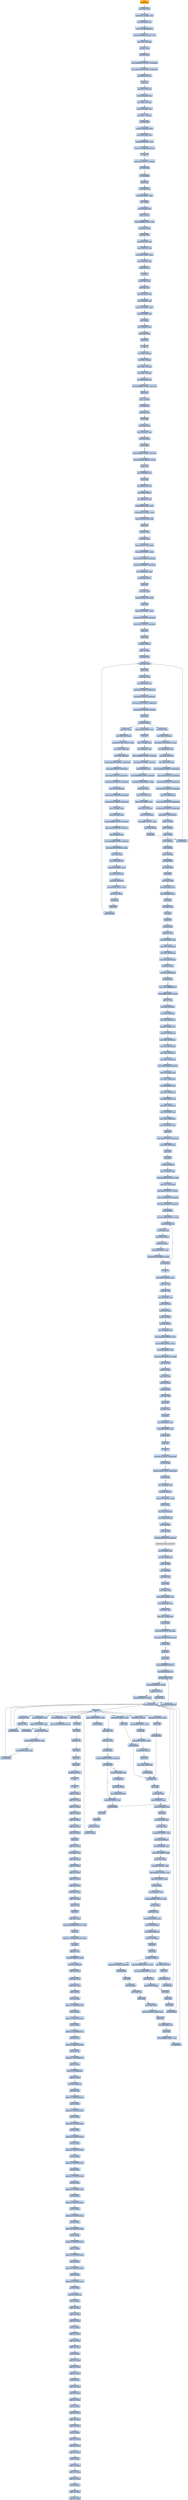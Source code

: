 digraph G {
node[shape=rectangle,style=filled,fillcolor=lightsteelblue,color=lightsteelblue]
bgcolor="transparent"
a0x005cac08pushl_ebp[label="start\npushl %ebp",color="lightgrey",fillcolor="orange"];
a0x005cac09movl_esp_ebp[label="0x005cac09\nmovl %esp, %ebp"];
a0x005cac0bsubl_0x20UINT8_esp[label="0x005cac0b\nsubl $0x20<UINT8>, %esp"];
a0x005cac0emovl_0x8ebp__ebx[label="0x005cac0e\nmovl 0x8(%ebp), %ebx"];
a0x005cac11movl_ebx_KeLoaderBlock[label="0x005cac11\nmovl %ebx, KeLoaderBlock"];
a0x005cac17movzbl_KeNumberProcessors_ecx[label="0x005cac17\nmovzbl KeNumberProcessors, %ecx"];
a0x005cac1emovl_ecx__24ebp_[label="0x005cac1e\nmovl %ecx, -24(%ebp)"];
a0x005cac21orl_ecx_ecx[label="0x005cac21\norl %ecx, %ecx"];
a0x005cac23jne_0x005cac3e[label="0x005cac23\njne 0x005cac3e"];
a0x005cac25movl_0x484e60UINT32_0x24ebx_[label="0x005cac25\nmovl $0x484e60<UINT32>, 0x24(%ebx)"];
a0x005cac2cmovl_0x47a700UINT32_0x18ebx_[label="0x005cac2c\nmovl $0x47a700<UINT32>, 0x18(%ebx)"];
a0x005cac33pushl_0x30UINT8[label="0x005cac33\npushl $0x30<UINT8>"];
a0x005cac35popl_fs[label="0x005cac35\npopl %fs"];
a0x005cac37movb_cl_fs_0x130[label="0x005cac37\nmovb %cl, %fs:0x130"];
a0x005cac3emovl_0x24ebx__eax[label="0x005cac3e\nmovl 0x24(%ebx), %eax"];
a0x005cac41movl_eax__32ebp_[label="0x005cac41\nmovl %eax, -32(%ebp)"];
a0x005cac44movl_0x18ebx__eax[label="0x005cac44\nmovl 0x18(%ebx), %eax"];
a0x005cac47movl_eax__28ebp_[label="0x005cac47\nmovl %eax, -28(%ebp)"];
a0x005cac4acall_0x005cb886[label="0x005cac4a\ncall 0x005cb886"];
a0x005cb886movl_KeLoaderBlock_eax[label="0x005cb886\nmovl KeLoaderBlock, %eax"];
a0x005cb88bmovl_0x60eax__eax[label="0x005cb88b\nmovl 0x60(%eax), %eax"];
a0x005cb88eandl_0xffUINT32_eax[label="0x005cb88e\nandl $0xff<UINT32>, %eax"];
a0x005cb893movl_eax_KeI386MachineType[label="0x005cb893\nmovl %eax, KeI386MachineType"];
a0x005cb898ret[label="0x005cb898\nret"];
a0x005cac4fcmpb_0x0UINT8__24ebp_[label="0x005cac4f\ncmpb $0x0<UINT8>, -24(%ebp)"];
a0x005cac53jne_0x005cadf8[label="0x005cac53\njne 0x005cadf8"];
a0x005cac59call_0x0046df54[label="0x005cac59\ncall 0x0046df54"];
a0x0046df54pushl_ebp[label="0x0046df54\npushl %ebp"];
a0x0046df55movl_esp_ebp[label="0x0046df55\nmovl %esp, %ebp"];
a0x0046df57subl_0x8UINT8_esp[label="0x0046df57\nsubl $0x8<UINT8>, %esp"];
a0x0046df5asgdt__8ebp_[label="0x0046df5a\nsgdt -8(%ebp)"];
a0x0046df5emovl__6ebp__edi[label="0x0046df5e\nmovl -6(%ebp), %edi"];
a0x0046df61movw_fs_cx[label="0x0046df61\nmovw %fs, %cx"];
a0x0046df64andw_0xfffffffcUINT8_cx[label="0x0046df64\nandw $0xfffffffc<UINT8>, %cx"];
a0x0046df68movzwl_cx_ecx[label="0x0046df68\nmovzwl %cx, %ecx"];
a0x0046df6baddl_edi_ecx[label="0x0046df6b\naddl %edi, %ecx"];
a0x0046df6dmovb_0x7ecx__dh[label="0x0046df6d\nmovb 0x7(%ecx), %dh"];
a0x0046df70movb_0x4ecx__dl[label="0x0046df70\nmovb 0x4(%ecx), %dl"];
a0x0046df73shll_0x10UINT8_edx[label="0x0046df73\nshll $0x10<UINT8>, %edx"];
a0x0046df76movw_0x2ecx__dx[label="0x0046df76\nmovw 0x2(%ecx), %dx"];
a0x0046df7amovl_edx_esi[label="0x0046df7a\nmovl %edx, %esi"];
a0x0046df7cstr_cx[label="0x0046df7c\nstr %cx"];
a0x0046df7fmovzwl_cx_ecx[label="0x0046df7f\nmovzwl %cx, %ecx"];
a0x0046df82addl_edi_ecx[label="0x0046df82\naddl %edi, %ecx"];
a0x0046df84movb_0x7ecx__dh[label="0x0046df84\nmovb 0x7(%ecx), %dh"];
a0x0046df87movb_0x4ecx__dl[label="0x0046df87\nmovb 0x4(%ecx), %dl"];
a0x0046df8ashll_0x10UINT8_edx[label="0x0046df8a\nshll $0x10<UINT8>, %edx"];
a0x0046df8dmovw_0x2ecx__dx[label="0x0046df8d\nmovw 0x2(%ecx), %dx"];
a0x0046df91sidt__8ebp_[label="0x0046df91\nsidt -8(%ebp)"];
a0x0046df95movl__6ebp__eax[label="0x0046df95\nmovl -6(%ebp), %eax"];
a0x0046df98movl_ebp_esp[label="0x0046df98\nmovl %ebp, %esp"];
a0x0046df9apopl_ebp[label="0x0046df9a\npopl %ebp"];
a0x0046df9bret[label="0x0046df9b\nret"];
a0x005cac5emovl_edi__4ebp_[label="0x005cac5e\nmovl %edi, -4(%ebp)"];
a0x005cac61movl_esi__8ebp_[label="0x005cac61\nmovl %esi, -8(%ebp)"];
a0x005cac64movl_edx__12ebp_[label="0x005cac64\nmovl %edx, -12(%ebp)"];
a0x005cac67movl_eax__16ebp_[label="0x005cac67\nmovl %eax, -16(%ebp)"];
a0x005cac6aleal_0x28edi__ecx[label="0x005cac6a\nleal 0x28(%edi), %ecx"];
a0x005cac6dmovb_0xffffff89UINT8_0x5ecx_[label="0x005cac6d\nmovb $0xffffff89<UINT8>, 0x5(%ecx)"];
a0x005cac71pushl_ecx[label="0x005cac71\npushl %ecx"];
a0x005cac72pushl__12ebp_[label="0x005cac72\npushl -12(%ebp)"];
a0x005cac75call_0x005cbeb0[label="0x005cac75\ncall 0x005cbeb0"];
a0x005cbeb0movl_edi_edi[label="0x005cbeb0\nmovl %edi, %edi"];
a0x005cbeb2pushl_ebp[label="0x005cbeb2\npushl %ebp"];
a0x005cbeb3movl_esp_ebp[label="0x005cbeb3\nmovl %esp, %ebp"];
a0x005cbeb5movl_0xcebp__eax[label="0x005cbeb5\nmovl 0xc(%ebp), %eax"];
a0x005cbeb8testl_eax_eax[label="0x005cbeb8\ntestl %eax, %eax"];
a0x005cbebaje_0x005cbec5[label="0x005cbeba\nje 0x005cbec5"];
a0x005cbebcandb_0xfffffff0UINT8_0x6eax_[label="0x005cbebc\nandb $0xfffffff0<UINT8>, 0x6(%eax)"];
a0x005cbec0movw_0x20abUINT16_eax_[label="0x005cbec0\nmovw $0x20ab<UINT16>, (%eax)"];
a0x005cbec5pushl_esi[label="0x005cbec5\npushl %esi"];
a0x005cbec6movl_0x8ebp__esi[label="0x005cbec6\nmovl 0x8(%ebp), %esi"];
a0x005cbec9pushl_edi[label="0x005cbec9\npushl %edi"];
a0x005cbecaleal_0x68esi__edx[label="0x005cbeca\nleal 0x68(%esi), %edx"];
a0x005cbecdpushl_0x8UINT8[label="0x005cbecd\npushl $0x8<UINT8>"];
a0x005cbecfleal_0x88esi__edi[label="0x005cbecf\nleal 0x88(%esi), %edi"];
a0x005cbed5orl_0xffffffffUINT8_eax[label="0x005cbed5\norl $0xffffffff<UINT8>, %eax"];
a0x005cbed8movl_0x801UINT32_ecx[label="0x005cbed8\nmovl $0x801<UINT32>, %ecx"];
a0x005cbeddrepz_stosl_eax_es_edi_[label="0x005cbedd\nrepz stosl %eax, %es:(%edi)"];
a0x005cbedfpopl_ecx[label="0x005cbedf\npopl %ecx"];
a0x005cbee0xorl_eax_eax[label="0x005cbee0\nxorl %eax, %eax"];
a0x005cbee2movl_edx_edi[label="0x005cbee2\nmovl %edx, %edi"];
a0x005cbee4repz_stosl_eax_es_edi_[label="0x005cbee4\nrepz stosl %eax, %es:(%edi)"];
a0x005cbee6movb_0x4UINT8_edx_[label="0x005cbee6\nmovb $0x4<UINT8>, (%edx)"];
a0x005cbee9movb_0x18UINT8_0x3edx_[label="0x005cbee9\nmovb $0x18<UINT8>, 0x3(%edx)"];
a0x005cbeedmovb_0x18UINT8_0x4edx_[label="0x005cbeed\nmovb $0x18<UINT8>, 0x4(%edx)"];
a0x005cbef1leal_0x208cesi__edx[label="0x005cbef1\nleal 0x208c(%esi), %edx"];
a0x005cbef7pushl_0x8UINT8[label="0x005cbef7\npushl $0x8<UINT8>"];
a0x005cbef9popl_ecx[label="0x005cbef9\npopl %ecx"];
a0x005cbefamovl_edx_edi[label="0x005cbefa\nmovl %edx, %edi"];
a0x005cbefcrepz_stosl_eax_es_edi_[label="0x005cbefc\nrepz stosl %eax, %es:(%edi)"];
a0x005cbefepopl_edi[label="0x005cbefe\npopl %edi"];
a0x005cbeffmovb_0x4UINT8_edx_[label="0x005cbeff\nmovb $0x4<UINT8>, (%edx)"];
a0x005cbf02movb_0x18UINT8_0x3edx_[label="0x005cbf02\nmovb $0x18<UINT8>, 0x3(%edx)"];
a0x005cbf06movb_0x18UINT8_0x4edx_[label="0x005cbf06\nmovb $0x18<UINT8>, 0x4(%edx)"];
a0x005cbf0apopl_esi[label="0x005cbf0a\npopl %esi"];
a0x005cbf0bpopl_ebp[label="0x005cbf0b\npopl %ebp"];
a0x005cbf0cret_0x8UINT16[label="0x005cbf0c\nret $0x8<UINT16>"];
a0x005cac7apushl__12ebp_[label="0x005cac7a\npushl -12(%ebp)"];
a0x005cac7dcall_0x0042a360[label="0x005cac7d\ncall 0x0042a360"];
a0x0042a360movl_edi_edi[label="0x0042a360\nmovl %edi, %edi"];
a0x0042a362pushl_ebp[label="0x0042a362\npushl %ebp"];
a0x0042a363movl_esp_ebp[label="0x0042a363\nmovl %esp, %ebp"];
a0x0042a365movl_0x8ebp__eax[label="0x0042a365\nmovl 0x8(%ebp), %eax"];
a0x0042a368andw_0x0UINT8_0x64eax_[label="0x0042a368\nandw $0x0<UINT8>, 0x64(%eax)"];
a0x0042a36dandw_0x0UINT8_0x60eax_[label="0x0042a36d\nandw $0x0<UINT8>, 0x60(%eax)"];
a0x0042a372movw_0x20acUINT16_0x66eax_[label="0x0042a372\nmovw $0x20ac<UINT16>, 0x66(%eax)"];
a0x0042a378movw_0x10UINT16_0x8eax_[label="0x0042a378\nmovw $0x10<UINT16>, 0x8(%eax)"];
a0x0042a37epopl_ebp[label="0x0042a37e\npopl %ebp"];
a0x0042a37fret_0x4UINT16[label="0x0042a37f\nret $0x4<UINT16>"];
a0x005cac82movw_0x28UINT16_cx[label="0x005cac82\nmovw $0x28<UINT16>, %cx"];
a0x005cac86ltr_cx[label="0x005cac86\nltr %cx"];
a0x005cac89movl__16ebp__eax[label="0x005cac89\nmovl -16(%ebp), %eax"];
a0x005cac8cleal_0x40eax__ecx[label="0x005cac8c\nleal 0x40(%eax), %ecx"];
a0x005cac8fmovb_0xffffff85UINT8_0x5ecx_[label="0x005cac8f\nmovb $0xffffff85<UINT8>, 0x5(%ecx)"];
a0x005cac93movw_0x50UINT16_0x2ecx_[label="0x005cac93\nmovw $0x50<UINT16>, 0x2(%ecx)"];
a0x005cac99leal_0x50edi__ecx[label="0x005cac99\nleal 0x50(%edi), %ecx"];
a0x005cac9cmovb_0xffffff89UINT8_0x5ecx_[label="0x005cac9c\nmovb $0xffffff89<UINT8>, 0x5(%ecx)"];
a0x005caca0movl_0x47a700UINT32_edx[label="0x005caca0\nmovl $0x47a700<UINT32>, %edx"];
a0x005caca5movl_edx_eax[label="0x005caca5\nmovl %edx, %eax"];
a0x005caca7movw_ax_0x2ecx_[label="0x005caca7\nmovw %ax, 0x2(%ecx)"];
a0x005cacabshrl_0x10UINT8_eax[label="0x005cacab\nshrl $0x10<UINT8>, %eax"];
a0x005cacaemovb_ah_0x7ecx_[label="0x005cacae\nmovb %ah, 0x7(%ecx)"];
a0x005cacb1movb_al_0x4ecx_[label="0x005cacb1\nmovb %al, 0x4(%ecx)"];
a0x005cacb4movl_0x68UINT32_eax[label="0x005cacb4\nmovl $0x68<UINT32>, %eax"];
a0x005cacb9movw_ax_ecx_[label="0x005cacb9\nmovw %ax, (%ecx)"];
a0x005cacbcpushl_edx[label="0x005cacbc\npushl %edx"];
a0x005cacbdcall_0x0042a360[label="0x005cacbd\ncall 0x0042a360"];
a0x005cacc2movl_cr3_eax[label="0x005cacc2\nmovl %cr3, %eax"];
a0x005cacc5movl_eax_0x1cedx_[label="0x005cacc5\nmovl %eax, 0x1c(%edx)"];
a0x005cacc8movl_0x477700UINT32_eax[label="0x005cacc8\nmovl $0x477700<UINT32>, %eax"];
a0x005caccdmovl_eax_0x38edx_[label="0x005caccd\nmovl %eax, 0x38(%edx)"];
a0x005cacd0movl_eax_0x4edx_[label="0x005cacd0\nmovl %eax, 0x4(%edx)"];
a0x005cacd3movl_0x46c509UINT32_0x20edx_[label="0x005cacd3\nmovl $0x46c509<UINT32>, 0x20(%edx)"];
a0x005cacdamovl_0x0UINT32_0x24edx_[label="0x005cacda\nmovl $0x0<UINT32>, 0x24(%edx)"];
a0x005cace1movw_0x8UINT16_0x4cedx_[label="0x005cace1\nmovw $0x8<UINT16>, 0x4c(%edx)"];
a0x005cace7movw_0x30UINT16_0x58edx_[label="0x005cace7\nmovw $0x30<UINT16>, 0x58(%edx)"];
a0x005cacedmovw_ss_0x50edx_[label="0x005caced\nmovw %ss, 0x50(%edx)"];
a0x005cacf0movw_0x23UINT16_0x48edx_[label="0x005cacf0\nmovw $0x23<UINT16>, 0x48(%edx)"];
a0x005cacf6movw_0x23UINT16_0x54edx_[label="0x005cacf6\nmovw $0x23<UINT16>, 0x54(%edx)"];
a0x005cacfcmovl__16ebp__eax[label="0x005cacfc\nmovl -16(%ebp), %eax"];
a0x005cacffleal_0x10eax__ecx[label="0x005cacff\nleal 0x10(%eax), %ecx"];
a0x005cad02movb_0xffffff85UINT8_0x5ecx_[label="0x005cad02\nmovb $0xffffff85<UINT8>, 0x5(%ecx)"];
a0x005cad06movw_0x58UINT16_0x2ecx_[label="0x005cad06\nmovw $0x58<UINT16>, 0x2(%ecx)"];
a0x005cad0cleal_0x58edi__ecx[label="0x005cad0c\nleal 0x58(%edi), %ecx"];
a0x005cad0fmovb_0xffffff89UINT8_0x5ecx_[label="0x005cad0f\nmovb $0xffffff89<UINT8>, 0x5(%ecx)"];
a0x005cad13movl_0x47a768UINT32_edx[label="0x005cad13\nmovl $0x47a768<UINT32>, %edx"];
a0x005cad18movl_edx_eax[label="0x005cad18\nmovl %edx, %eax"];
a0x005cad1amovw_ax_0x2ecx_[label="0x005cad1a\nmovw %ax, 0x2(%ecx)"];
a0x005cad1eshrl_0x10UINT8_eax[label="0x005cad1e\nshrl $0x10<UINT8>, %eax"];
a0x005cad21movb_ah_0x7ecx_[label="0x005cad21\nmovb %ah, 0x7(%ecx)"];
a0x005cad24movb_al_0x4ecx_[label="0x005cad24\nmovb %al, 0x4(%ecx)"];
a0x005cad27movl_0x68UINT32_eax[label="0x005cad27\nmovl $0x68<UINT32>, %eax"];
a0x005cad2cmovw_ax_ecx_[label="0x005cad2c\nmovw %ax, (%ecx)"];
a0x005cad2fpushl_edx[label="0x005cad2f\npushl %edx"];
a0x005cad30pushl_edx[label="0x005cad30\npushl %edx"];
a0x005cad31call_0x0042a360[label="0x005cad31\ncall 0x0042a360"];
a0x005cad36movl_cr3_eax[label="0x005cad36\nmovl %cr3, %eax"];
a0x005cad39movl_eax_0x1cedx_[label="0x005cad39\nmovl %eax, 0x1c(%edx)"];
a0x005cad3cmovl_0x47a700UINT32_eax[label="0x005cad3c\nmovl $0x47a700<UINT32>, %eax"];
a0x005cad41movl_0x38eax__eax[label="0x005cad41\nmovl 0x38(%eax), %eax"];
a0x005cad44movl_eax_0x4edx_[label="0x005cad44\nmovl %eax, 0x4(%edx)"];
a0x005cad47movl_eax_0x38edx_[label="0x005cad47\nmovl %eax, 0x38(%edx)"];
a0x005cad4amovl_0x46b40cUINT32_0x20edx_[label="0x005cad4a\nmovl $0x46b40c<UINT32>, 0x20(%edx)"];
a0x005cad51movl_0x0UINT32_0x24edx_[label="0x005cad51\nmovl $0x0<UINT32>, 0x24(%edx)"];
a0x005cad58movw_0x8UINT16_0x4cedx_[label="0x005cad58\nmovw $0x8<UINT16>, 0x4c(%edx)"];
a0x005cad5emovw_0x30UINT16_0x58edx_[label="0x005cad5e\nmovw $0x30<UINT16>, 0x58(%edx)"];
a0x005cad64movw_ss_0x50edx_[label="0x005cad64\nmovw %ss, 0x50(%edx)"];
a0x005cad67movw_0x23UINT16_0x48edx_[label="0x005cad67\nmovw $0x23<UINT16>, 0x48(%edx)"];
a0x005cad6dmovw_0x23UINT16_0x54edx_[label="0x005cad6d\nmovw $0x23<UINT16>, 0x54(%edx)"];
a0x005cad73pushl_0x477700UINT32[label="0x005cad73\npushl $0x477700<UINT32>"];
a0x005cad78pushl__32ebp_[label="0x005cad78\npushl -32(%ebp)"];
a0x005cad7bpushl__12ebp_[label="0x005cad7b\npushl -12(%ebp)"];
a0x005cad7epushl__4ebp_[label="0x005cad7e\npushl -4(%ebp)"];
a0x005cad81pushl__16ebp_[label="0x005cad81\npushl -16(%ebp)"];
a0x005cad84pushl__8ebp_[label="0x005cad84\npushl -8(%ebp)"];
a0x005cad87pushl__24ebp_[label="0x005cad87\npushl -24(%ebp)"];
a0x005cad8acall_0x005cbe0e[label="0x005cad8a\ncall 0x005cbe0e"];
a0x005cbe0emovl_edi_edi[label="0x005cbe0e\nmovl %edi, %edi"];
a0x005cbe10pushl_ebp[label="0x005cbe10\npushl %ebp"];
a0x005cbe11movl_esp_ebp[label="0x005cbe11\nmovl %esp, %ebp"];
a0x005cbe13movl_0xcebp__eax[label="0x005cbe13\nmovl 0xc(%ebp), %eax"];
a0x005cbe16movl_0x8ebp__ecx[label="0x005cbe16\nmovl 0x8(%ebp), %ecx"];
a0x005cbe19pushl_ebx[label="0x005cbe19\npushl %ebx"];
a0x005cbe1axorl_ebx_ebx[label="0x005cbe1a\nxorl %ebx, %ebx"];
a0x005cbe1cincl_ebx[label="0x005cbe1c\nincl %ebx"];
a0x005cbe1dpushl_esi[label="0x005cbe1d\npushl %esi"];
a0x005cbe1exorl_esi_esi[label="0x005cbe1e\nxorl %esi, %esi"];
a0x005cbe20cmpl_esi_ecx[label="0x005cbe20\ncmpl %esi, %ecx"];
a0x005cbe22leal_0x120eax__edx[label="0x005cbe22\nleal 0x120(%eax), %edx"];
a0x005cbe28movw_bx_0x44eax_[label="0x005cbe28\nmovw %bx, 0x44(%eax)"];
a0x005cbe2cmovw_bx_0x46eax_[label="0x005cbe2c\nmovw %bx, 0x46(%eax)"];
a0x005cbe30movw_bx_0x122eax_[label="0x005cbe30\nmovw %bx, 0x122(%eax)"];
a0x005cbe37movw_bx_edx_[label="0x005cbe37\nmovw %bx, (%edx)"];
a0x005cbe3amovw_si_0x132eax_[label="0x005cbe3a\nmovw %si, 0x132(%eax)"];
a0x005cbe41jne_0x005cbe49[label="0x005cbe41\njne 0x005cbe49"];
a0x005cbe43movb_bl_0xffffffffffdf027d[label="0x005cbe43\nmovb %bl, 0xffffffffffdf027d"];
a0x005cbe49orl_0xffffffffUINT8_eax_[label="0x005cbe49\norl $0xffffffff<UINT8>, (%eax)"];
a0x005cbe4cshll_cl_ebx[label="0x005cbe4c\nshll %cl, %ebx"];
a0x005cbe4emovl_esi_0x4eax_[label="0x005cbe4e\nmovl %esi, 0x4(%eax)"];
a0x005cbe51movl_esi_0x8eax_[label="0x005cbe51\nmovl %esi, 0x8(%eax)"];
a0x005cbe54movl_esi_0x18eax_[label="0x005cbe54\nmovl %esi, 0x18(%eax)"];
a0x005cbe57movl_0x1cebp__esi[label="0x005cbe57\nmovl 0x1c(%ebp), %esi"];
a0x005cbe5amovb_cl_0x130eax_[label="0x005cbe5a\nmovb %cl, 0x130(%eax)"];
a0x005cbe60movl_ebx_0x134eax_[label="0x005cbe60\nmovl %ebx, 0x134(%eax)"];
a0x005cbe66movl_esi_0x124eax_[label="0x005cbe66\nmovl %esi, 0x124(%eax)"];
a0x005cbe6cmovl_eax_0x1ceax_[label="0x005cbe6c\nmovl %eax, 0x1c(%eax)"];
a0x005cbe6fmovl_edx_0x20eax_[label="0x005cbe6f\nmovl %edx, 0x20(%eax)"];
a0x005cbe72movl_edx_0x4855a0ecx4_[label="0x005cbe72\nmovl %edx, 0x4855a0(,%ecx,4)"];
a0x005cbe79movl_0x14ebp__ecx[label="0x005cbe79\nmovl 0x14(%ebp), %ecx"];
a0x005cbe7cmovl_ecx_0x3ceax_[label="0x005cbe7c\nmovl %ecx, 0x3c(%eax)"];
a0x005cbe7fmovl_0x10ebp__ecx[label="0x005cbe7f\nmovl 0x10(%ebp), %ecx"];
a0x005cbe82movl_ecx_0x38eax_[label="0x005cbe82\nmovl %ecx, 0x38(%eax)"];
a0x005cbe85movl_0x18ebp__ecx[label="0x005cbe85\nmovl 0x18(%ebp), %ecx"];
a0x005cbe88movl_ecx_0x40eax_[label="0x005cbe88\nmovl %ecx, 0x40(%eax)"];
a0x005cbe8bmovl_0x20ebp__ecx[label="0x005cbe8b\nmovl 0x20(%ebp), %ecx"];
a0x005cbe8emovl_ecx_0x988eax_[label="0x005cbe8e\nmovl %ecx, 0x988(%eax)"];
a0x005cbe94movl_0x134eax__ecx[label="0x005cbe94\nmovl 0x134(%eax), %ecx"];
a0x005cbe9apopl_esi[label="0x005cbe9a\npopl %esi"];
a0x005cbe9bmovb_0x0UINT8_0x24eax_[label="0x005cbe9b\nmovb $0x0<UINT8>, 0x24(%eax)"];
a0x005cbe9fmovl_ecx_0x5f0eax_[label="0x005cbe9f\nmovl %ecx, 0x5f0(%eax)"];
a0x005cbea5popl_ebx[label="0x005cbea5\npopl %ebx"];
a0x005cbea6popl_ebp[label="0x005cbea6\npopl %ebp"];
a0x005cbea7ret_0x1cUINT16[label="0x005cbea7\nret $0x1c<UINT16>"];
a0x005cad8fmovl__32ebp__edx[label="0x005cad8f\nmovl -32(%ebp), %edx"];
a0x005cad92movl_0x4850c0UINT32_ecx[label="0x005cad92\nmovl $0x4850c0<UINT32>, %ecx"];
a0x005cad97movl_ecx_0x44edx_[label="0x005cad97\nmovl %ecx, 0x44(%edx)"];
a0x005cad9amovl_0x0UINT32_fs_0x18[label="0x005cad9a\nmovl $0x0<UINT32>, %fs:0x18"];
a0x005cada5movl_0x0UINT32_fs_0x428[label="0x005cada5\nmovl $0x0<UINT32>, %fs:0x428"];
a0x005cadb0movl_0x0UINT32_fs_0x42c[label="0x005cadb0\nmovl $0x0<UINT32>, %fs:0x42c"];
a0x005cadbbcall_0x005cbf14[label="0x005cadbb\ncall 0x005cbf14"];
a0x005cbf14movl_0x5caf3aUINT32_eax[label="0x005cbf14\nmovl $0x5caf3a<UINT32>, %eax"];
a0x005cbf19movw__4eax__cx[label="0x005cbf19\nmovw -4(%eax), %cx"];
a0x005cbf1dmovw_eax__dx[label="0x005cbf1d\nmovw (%eax), %dx"];
a0x005cbf20movw_dx__4eax_[label="0x005cbf20\nmovw %dx, -4(%eax)"];
a0x005cbf24movw_cx_eax_[label="0x005cbf24\nmovw %cx, (%eax)"];
a0x005cbf27addl_0x8UINT8_eax[label="0x005cbf27\naddl $0x8<UINT8>, %eax"];
a0x005cbf2acmpl_0x5cb732UINT32_eax[label="0x005cbf2a\ncmpl $0x5cb732<UINT32>, %eax"];
a0x005cbf2fjle_0x005cbf19[label="0x005cbf2f\njle 0x005cbf19"];
a0x005cbf31ret[label="0x005cbf31\nret"];
a0x005cadc0movl_0x23UINT32_eax[label="0x005cadc0\nmovl $0x23<UINT32>, %eax"];
a0x005cadc5movw_ax_ds[label="0x005cadc5\nmovw %ax, %ds"];
a0x005cadc8movw_ax_es[label="0x005cadc8\nmovw %ax, %es"];
a0x005cadcbmovl__16ebp__eax[label="0x005cadcb\nmovl -16(%ebp), %eax"];
a0x005cadcepushl_0x40eax_[label="0x005cadce\npushl 0x40(%eax)"];
a0x005cadd1pushl_0x44eax_[label="0x005cadd1\npushl 0x44(%eax)"];
a0x005cadd4pushl_0x10eax_[label="0x005cadd4\npushl 0x10(%eax)"];
a0x005cadd7pushl_0x14eax_[label="0x005cadd7\npushl 0x14(%eax)"];
a0x005caddamovl__16ebp__edi[label="0x005cadda\nmovl -16(%ebp), %edi"];
a0x005cadddmovl_0x5caf34UINT32_esi[label="0x005caddd\nmovl $0x5caf34<UINT32>, %esi"];
a0x005cade2movl_0x800UINT32_ecx[label="0x005cade2\nmovl $0x800<UINT32>, %ecx"];
a0x005cade7shrl_0x2UINT8_ecx[label="0x005cade7\nshrl $0x2<UINT8>, %ecx"];
a0x005cadearepz_movsl_ds_esi__es_edi_[label="0x005cadea\nrepz movsl %ds:(%esi), %es:(%edi)"];
a0x005cadecpopl_0x14eax_[label="0x005cadec\npopl 0x14(%eax)"];
a0x005cadefpopl_0x10eax_[label="0x005cadef\npopl 0x10(%eax)"];
a0x005cadf2popl_0x44eax_[label="0x005cadf2\npopl 0x44(%eax)"];
a0x005cadf5popl_0x40eax_[label="0x005cadf5\npopl 0x40(%eax)"];
a0x005cadf8call_0x0042a684[label="0x005cadf8\ncall 0x0042a684"];
a0x0042a684movl_edi_edi[label="0x0042a684\nmovl %edi, %edi"];
a0x0042a686pushl_esi[label="0x0042a686\npushl %esi"];
a0x0042a687xorl_esi_esi[label="0x0042a687\nxorl %esi, %esi"];
a0x0042a689incl_esi[label="0x0042a689\nincl %esi"];
a0x0042a68amovl_0x0047ea9c_eax[label="0x0042a68a\nmovl 0x0047ea9c, %eax"];
a0x0042a68fsubl_0x0UINT8_eax[label="0x0042a68f\nsubl $0x0<UINT8>, %eax"];
a0x0042a692je_0x0042a6e0[label="0x0042a692\nje 0x0042a6e0"];
a0x0042a6e0popl_esi[label="0x0042a6e0\npopl %esi"];
a0x0042a6e1ret[label="0x0042a6e1\nret"];
a0x005cadfdtestl_0x1UINT32_0x0047c900[label="0x005cadfd\ntestl $0x1<UINT32>, 0x0047c900"];
a0x005cae07jne_0x005cadfd[label="0x005cae07\njne 0x005cadfd"];
a0x005cae09lock_btsl_0x0UINT8_0x0047c900[label="0x005cae09\nlock btsl $0x0<UINT8>, 0x0047c900"];
a0x005cae12jb_0x005cadfd[label="0x005cae12\njb 0x005cadfd"];
a0x005cae14movl__24ebp__ecx[label="0x005cae14\nmovl -24(%ebp), %ecx"];
a0x005cae17movb_cl_fs_0x51[label="0x005cae17\nmovb %cl, %fs:0x51"];
a0x005cae1emovl_0x1UINT32_eax[label="0x005cae1e\nmovl $0x1<UINT32>, %eax"];
a0x005cae23shll_cl_eax[label="0x005cae23\nshll %cl, %eax"];
a0x005cae25movl_eax_fs_0x48[label="0x005cae25\nmovl %eax, %fs:0x48"];
a0x005cae2bmovl_eax_fs_0x134[label="0x005cae2b\nmovl %eax, %fs:0x134"];
a0x005cae31pushl_0x8ebp_[label="0x005cae31\npushl 0x8(%ebp)"];
a0x005cae34pushl__24ebp_[label="0x005cae34\npushl -24(%ebp)"];
a0x005cae37call_HalInitializeProcessor_hal_dll[label="0x005cae37\ncall HalInitializeProcessor@hal.dll"];
HalInitializeProcessor_hal_dll[label="HalInitializeProcessor@hal.dll",color="lightgrey",fillcolor="lightgrey"];
a0x005cae3dmovl_fs_0x48_eax[label="0x005cae3d\nmovl %fs:0x48, %eax"];
a0x005cae43orl_eax_0x0047ea50[label="0x005cae43\norl %eax, 0x0047ea50"];
a0x005cae49pushl__24ebp_[label="0x005cae49\npushl -24(%ebp)"];
a0x005cae4ccall_0x00424ee0[label="0x005cae4c\ncall 0x00424ee0"];
a0x00424ee0movl_edi_edi[label="0x00424ee0\nmovl %edi, %edi"];
a0x00424ee2pushl_ebp[label="0x00424ee2\npushl %ebp"];
a0x00424ee3movl_esp_ebp[label="0x00424ee3\nmovl %esp, %ebp"];
a0x00424ee5movl_KeLoaderBlock_eax[label="0x00424ee5\nmovl KeLoaderBlock, %eax"];
a0x00424eeamovl_0x5ceax__eax[label="0x00424eea\nmovl 0x5c(%eax), %eax"];
a0x00424eedtestl_eax_eax[label="0x00424eed\ntestl %eax, %eax"];
a0x00424eefmovl_eax_0x0047a7d0[label="0x00424eef\nmovl %eax, 0x0047a7d0"];
a0x00424ef4je_0x00424f03[label="0x00424ef4\nje 0x00424f03"];
a0x00424ef6cmpb_0x0UINT8_0x8ebp_[label="0x00424ef6\ncmpb $0x0<UINT8>, 0x8(%ebp)"];
a0x00424efamovb_0x1UINT8_0x0047a7d4[label="0x00424efa\nmovb $0x1<UINT8>, 0x0047a7d4"];
a0x00424f01je_0x00424f0a[label="0x00424f01\nje 0x00424f0a"];
a0x00424f0apushl_esi[label="0x00424f0a\npushl %esi"];
a0x00424f0bpushl_edi[label="0x00424f0b\npushl %edi"];
a0x00424f0cpushl_0x485410UINT32[label="0x00424f0c\npushl $0x485410<UINT32>"];
a0x00424f11call_KeInitializeSpinLock[label="0x00424f11\ncall KeInitializeSpinLock"];
a0x00469970movl_0x4esp__eax[label="KeInitializeSpinLock\nmovl 0x4(%esp), %eax"];
a0x00469974movl_0x0UINT32_eax_[label="0x00469974\nmovl $0x0<UINT32>, (%eax)"];
a0x0046997aret_0x4UINT16[label="0x0046997a\nret $0x4<UINT16>"];
a0x00424f16pushl_0x48540cUINT32[label="0x00424f16\npushl $0x48540c<UINT32>"];
a0x00424f1bcall_KeInitializeSpinLock[label="0x00424f1b\ncall KeInitializeSpinLock"];
a0x00424f20call_0x00424fc8[label="0x00424f20\ncall 0x00424fc8"];
a0x00424fc8movl_fs_0x3c_eax[label="0x00424fc8\nmovl %fs:0x3c, %eax"];
a0x00424fceret[label="0x00424fce\nret"];
a0x00424f25movzbl_0x8ebp__ecx[label="0x00424f25\nmovzbl 0x8(%ebp), %ecx"];
a0x00424f29movl_eax_0x485420ecx4_[label="0x00424f29\nmovl %eax, 0x485420(,%ecx,4)"];
a0x00424f30call_0x00424fc8[label="0x00424f30\ncall 0x00424fc8"];
a0x00424f35movl_0x74eax__ecx[label="0x00424f35\nmovl 0x74(%eax), %ecx"];
a0x00424f38addl_0x70UINT8_eax[label="0x00424f38\naddl $0x70<UINT8>, %eax"];
a0x00424f3bmovzwl_eax__eax[label="0x00424f3b\nmovzwl (%eax), %eax"];
a0x00424f3eandl_0xf0000UINT32_ecx[label="0x00424f3e\nandl $0xf0000<UINT32>, %ecx"];
a0x00424f44leal_0x1ecxeax__esi[label="0x00424f44\nleal 0x1(%ecx,%eax), %esi"];
a0x00424f48call_0x00424fc8[label="0x00424f48\ncall 0x00424fc8"];
a0x00424f4dmovl_eax_edi[label="0x00424f4d\nmovl %eax, %edi"];
a0x00424f4faddl_esi_edi[label="0x00424f4f\naddl %esi, %edi"];
a0x00424f51call_0x00424fc8[label="0x00424f51\ncall 0x00424fc8"];
a0x00424f56pushl_0x12UINT8[label="0x00424f56\npushl $0x12<UINT8>"];
a0x00424f58movl_0xffffUINT32_esi[label="0x00424f58\nmovl $0xffff<UINT32>, %esi"];
a0x00424f5dpushl_esi[label="0x00424f5d\npushl %esi"];
a0x00424f5eaddl_0xf8UINT32_eax[label="0x00424f5e\naddl $0xf8<UINT32>, %eax"];
a0x00424f63pushl_0x0UINT8[label="0x00424f63\npushl $0x0<UINT8>"];
a0x00424f65pushl_eax[label="0x00424f65\npushl %eax"];
a0x00424f66movl_eax_0x00485408[label="0x00424f66\nmovl %eax, 0x00485408"];
a0x00424f6bcall_0x004249f0[label="0x00424f6b\ncall 0x004249f0"];
a0x004249f0movl_edi_edi[label="0x004249f0\nmovl %edi, %edi"];
a0x004249f2pushl_ebp[label="0x004249f2\npushl %ebp"];
a0x004249f3movl_esp_ebp[label="0x004249f3\nmovl %esp, %ebp"];
a0x004249f5movl_0x8ebp__eax[label="0x004249f5\nmovl 0x8(%ebp), %eax"];
a0x004249f8movl_0x10ebp__ecx[label="0x004249f8\nmovl 0x10(%ebp), %ecx"];
a0x004249fbpushl_esi[label="0x004249fb\npushl %esi"];
a0x004249fcmovl_0xcebp__esi[label="0x004249fc\nmovl 0xc(%ebp), %esi"];
a0x004249ffmovl_esi_edx[label="0x004249ff\nmovl %esi, %edx"];
a0x00424a01shrl_0x10UINT8_edx[label="0x00424a01\nshrl $0x10<UINT8>, %edx"];
a0x00424a04movb_dl_0x4eax_[label="0x00424a04\nmovb %dl, 0x4(%eax)"];
a0x00424a07movl_0x14ebp__edx[label="0x00424a07\nmovl 0x14(%ebp), %edx"];
a0x00424a0aandl_0x1fUINT8_edx[label="0x00424a0a\nandl $0x1f<UINT8>, %edx"];
a0x00424a0dmovw_cx_eax_[label="0x00424a0d\nmovw %cx, (%eax)"];
a0x00424a10orl_0x80UINT32_edx[label="0x00424a10\norl $0x80<UINT32>, %edx"];
a0x00424a16andl_0xf0000UINT32_ecx[label="0x00424a16\nandl $0xf0000<UINT32>, %ecx"];
a0x00424a1cshll_0x8UINT8_edx[label="0x00424a1c\nshll $0x8<UINT8>, %edx"];
a0x00424a1forl_ecx_edx[label="0x00424a1f\norl %ecx, %edx"];
a0x00424a21movl_0x4eax__ecx[label="0x00424a21\nmovl 0x4(%eax), %ecx"];
a0x00424a24andl_0xff0080ffUINT32_ecx[label="0x00424a24\nandl $0xff0080ff<UINT32>, %ecx"];
a0x00424a2aorl_ecx_edx[label="0x00424a2a\norl %ecx, %edx"];
a0x00424a2cmovl_esi_ecx[label="0x00424a2c\nmovl %esi, %ecx"];
a0x00424a2eshrl_0x18UINT8_ecx[label="0x00424a2e\nshrl $0x18<UINT8>, %ecx"];
a0x00424a31movw_si_0x2eax_[label="0x00424a31\nmovw %si, 0x2(%eax)"];
a0x00424a35movl_edx_0x4eax_[label="0x00424a35\nmovl %edx, 0x4(%eax)"];
a0x00424a38movb_cl_0x7eax_[label="0x00424a38\nmovb %cl, 0x7(%eax)"];
a0x00424a3bpopl_esi[label="0x00424a3b\npopl %esi"];
a0x00424a3cpopl_ebp[label="0x00424a3c\npopl %ebp"];
a0x00424a3dret_0x10UINT16[label="0x00424a3d\nret $0x10<UINT16>"];
a0x00424f70pushl_0x12UINT8[label="0x00424f70\npushl $0x12<UINT8>"];
a0x00424f72pushl_esi[label="0x00424f72\npushl %esi"];
a0x00424f73pushl_0x0047a7d0[label="0x00424f73\npushl 0x0047a7d0"];
a0x00424f79call_0x00424fc8[label="0x00424f79\ncall 0x00424fc8"];
a0x00424f7eaddl_0xe8UINT32_eax[label="0x00424f7e\naddl $0xe8<UINT32>, %eax"];
a0x00424f83pushl_eax[label="0x00424f83\npushl %eax"];
a0x00424f84call_0x004249f0[label="0x00424f84\ncall 0x004249f0"];
a0x00424f89movl_0x424fd0UINT32_eax[label="0x00424f89\nmovl $0x424fd0<UINT32>, %eax"];
a0x00424f8emovl_0x425388UINT32_ecx[label="0x00424f8e\nmovl $0x425388<UINT32>, %ecx"];
a0x00424f93subl_eax_ecx[label="0x00424f93\nsubl %eax, %ecx"];
a0x00424f95pushl_0x18UINT8[label="0x00424f95\npushl $0x18<UINT8>"];
a0x00424f97decl_ecx[label="0x00424f97\ndecl %ecx"];
a0x00424f98pushl_ecx[label="0x00424f98\npushl %ecx"];
a0x00424f99pushl_eax[label="0x00424f99\npushl %eax"];
a0x00424f9acall_0x00424fc8[label="0x00424f9a\ncall 0x00424fc8"];
a0x00424f9faddl_0xf0UINT32_eax[label="0x00424f9f\naddl $0xf0<UINT32>, %eax"];
a0x00424fa4pushl_eax[label="0x00424fa4\npushl %eax"];
a0x00424fa5call_0x004249f0[label="0x00424fa5\ncall 0x004249f0"];
a0x00424faacmpb_0x0UINT8_0x8ebp_[label="0x00424faa\ncmpb $0x0<UINT8>, 0x8(%ebp)"];
a0x00424faejne_0x00424fb6[label="0x00424fae\njne 0x00424fb6"];
a0x00424fb0pushl_edi[label="0x00424fb0\npushl %edi"];
a0x00424fb1call_0x00424e8c[label="0x00424fb1\ncall 0x00424e8c"];
a0x00424e8cmovl_edi_edi[label="0x00424e8c\nmovl %edi, %edi"];
a0x00424e8epushl_ebp[label="0x00424e8e\npushl %ebp"];
a0x00424e8fmovl_esp_ebp[label="0x00424e8f\nmovl %esp, %ebp"];
a0x00424e91andl_0x0UINT8_0x0047ea80[label="0x00424e91\nandl $0x0<UINT8>, 0x0047ea80"];
a0x00424e98pushl_esi[label="0x00424e98\npushl %esi"];
a0x00424e99movl_0x8ebp__esi[label="0x00424e99\nmovl 0x8(%ebp), %esi"];
a0x00424e9cpushl_edi[label="0x00424e9c\npushl %edi"];
a0x00424e9daddl_0xfffffff8UINT8_esi[label="0x00424e9d\naddl $0xfffffff8<UINT8>, %esi"];
a0x00424ea0call_0x00424fc8[label="0x00424ea0\ncall 0x00424fc8"];
a0x00424ea5movl_0xd8UINT32_edi[label="0x00424ea5\nmovl $0xd8<UINT32>, %edi"];
a0x00424eaajmp_0x00424ece[label="0x00424eaa\njmp 0x00424ece"];
a0x00424eceaddl_edi_eax[label="0x00424ece\naddl %edi, %eax"];
a0x00424ed0cmpl_eax_esi[label="0x00424ed0\ncmpl %eax, %esi"];
a0x00424ed2jne_0x00424eac[label="0x00424ed2\njne 0x00424eac"];
a0x00424eactestb_0xffffff80UINT8_0x5esi_[label="0x00424eac\ntestb $0xffffff80<UINT8>, 0x5(%esi)"];
a0x00424eb0jne_0x00424ec6[label="0x00424eb0\njne 0x00424ec6"];
a0x00424eb2movl_0x0047ea80_eax[label="0x00424eb2\nmovl 0x0047ea80, %eax"];
a0x00424eb7incw_0x0047ea7c[label="0x00424eb7\nincw 0x0047ea7c"];
a0x00424ebemovl_eax_esi_[label="0x00424ebe\nmovl %eax, (%esi)"];
a0x00424ec0movl_esi_0x0047ea80[label="0x00424ec0\nmovl %esi, 0x0047ea80"];
a0x00424ec6subl_0x8UINT8_esi[label="0x00424ec6\nsubl $0x8<UINT8>, %esi"];
a0x00424ec9call_0x00424fc8[label="0x00424ec9\ncall 0x00424fc8"];
a0x00424fc8decl_edi[label="0x00424fc8\ndecl %edi"];
a0x00424fc9incl_edx[label="0x00424fc9\nincl %edx"];
a0x00424fcaaddb_al_eax_[label="0x00424fca\naddb %al, (%eax)"];
a0x00424fccaddb_al_eax_[label="0x00424fcc\naddb %al, (%eax)"];
a0x00424eceaddl_edi_esp[label="0x00424ece\naddl %edi, %esp"];
a0x00424ed0decl_esi[label="0x00424ed0\ndecl %esi"];
a0x00424ed1incl_edx[label="0x00424ed1\nincl %edx"];
a0x00424ed2addb_bl_al[label="0x00424ed2\naddb %bl, %al"];
a0x00424ed4popl_edi[label="0x00424ed4\npopl %edi"];
a0x00424ed5popl_esi[label="0x00424ed5\npopl %esi"];
a0x00424ed6popl_ebp[label="0x00424ed6\npopl %ebp"];
a0x00424ed7ret_0x4UINT16[label="0x00424ed7\nret $0x4<UINT16>"];
a0x00000000nop_[label="0x00000000\nnop "];
a0x00000002nop_[label="0x00000002\nnop "];
a0x00000004addb_al_eax_[label="0x00000004\naddb %al, (%eax)"];
a0x00000006addb_al_eax_[label="0x00000006\naddb %al, (%eax)"];
a0x00000008addb_al_eax_[label="0x00000008\naddb %al, (%eax)"];
a0x0000000aaddb_al_eax_[label="0x0000000a\naddb %al, (%eax)"];
a0x0000000caddb_al_eax_[label="0x0000000c\naddb %al, (%eax)"];
a0x0000000eaddb_al_eax_[label="0x0000000e\naddb %al, (%eax)"];
a0x00000010addb_al_eax_[label="0x00000010\naddb %al, (%eax)"];
a0x00000012popl_eax[label="0x00000012\npopl %eax"];
a0x00000013addb_al_eax_[label="0x00000013\naddb %al, (%eax)"];
a0x00000015testl_eax_eax_[label="0x00000015\ntestl %eax, (%eax)"];
a0x00000017addb_al_eax_[label="0x00000017\naddb %al, (%eax)"];
a0x00000019addb_al_eax_[label="0x00000019\naddb %al, (%eax)"];
a0x0000001baddb_al_eax_[label="0x0000001b\naddb %al, (%eax)"];
a0x0000001daddb_al_eax_[label="0x0000001d\naddb %al, (%eax)"];
a0x0000001faddb_ah_eax_[label="0x0000001f\naddb %ah, (%eax)"];
a0x00000021addl_eax_eax_[label="0x00000021\naddl %eax, (%eax)"];
a0x00000023addb_al_eax_[label="0x00000023\naddb %al, (%eax)"];
a0x00000025outb_al_dx[label="0x00000025\noutb %al, %dx"];
a0x00000026incl_esi[label="0x00000026\nincl %esi"];
a0x00000027addb_dl_eax_[label="0x00000027\naddb %dl, (%eax)"];
a0x00000029movl_0x8e000008UINT32_edx[label="0x00000029\nmovl $0x8e000008<UINT32>, %edx"];
a0x0000002eincl_esi[label="0x0000002e\nincl %esi"];
a0x0000002faddb_al__1912602616ebxedi4_[label="0x0000002f\naddb %al, -1912602616(%ebx,%edi,4)"];
a0x00000036incl_esi[label="0x00000036\nincl %esi"];
a0x00000037addb_bh_ah[label="0x00000037\naddb %bh, %ah"];
a0x00000039rorl_0x0UINT8_eax_[label="0x00000039\nrorl $0x0<UINT8>, (%eax)"];
a0x0000003caddb_cl_0x46esi_[label="0x0000003c\naddb %cl, 0x46(%esi)"];
a0x00000042addb_al_eax_[label="0x00000042\naddb %al, (%eax)"];
a0x00000044addl_eax_eax_[label="0x00000044\naddl %eax, (%eax)"];
a0x00000046addl_eax_eax_[label="0x00000046\naddl %eax, (%eax)"];
a0x00000048addb_al_dh[label="0x00000048\naddb %al, %dh"];
a0x0000004aorb_al_eax_[label="0x0000004a\norb %al, (%eax)"];
a0x0000004caddb_cl__954204090esi_[label="0x0000004c\naddb %cl, -954204090(%esi)"];
a0x00000052orb_al_eax_[label="0x00000052\norb %al, (%eax)"];
a0x00000054addb_cl__933232570esi_[label="0x00000054\naddb %cl, -933232570(%esi)"];
a0x0000005aorb_al_eax_[label="0x0000005a\norb %al, (%eax)"];
a0x0000005caddb_cl__893386682esi_[label="0x0000005c\naddb %cl, -893386682(%esi)"];
a0x00000062orb_al_eax_[label="0x00000062\norb %al, (%eax)"];
a0x00000064addb_cl__844365754esi_[label="0x00000064\naddb %cl, -844365754(%esi)"];
a0x0000006aorb_al_eax_[label="0x0000006a\norb %al, (%eax)"];
a0x0000006caddb_cl__727187386esi_[label="0x0000006c\naddb %cl, -727187386(%esi)"];
a0x00000072orb_al_eax_[label="0x00000072\norb %al, (%eax)"];
a0x00000074addb_cl_0x10046esi_[label="0x00000074\naddb %cl, 0x10046(%esi)"];
a0x0000007aaddb_al_eax_[label="0x0000007a\naddb %al, (%eax)"];
a0x0000007caddb_cl_0x46esi_[label="0x0000007c\naddb %cl, 0x46(%esi)"];
a0x00000082orb_al_eax_[label="0x00000082\norb %al, (%eax)"];
a0x00000084addb_cl__633601978esi_[label="0x00000084\naddb %cl, -633601978(%esi)"];
a0x0000008aorb_al_eax_[label="0x0000008a\norb %al, (%eax)"];
a0x0000008caddb_cl__673185722esi_[label="0x0000008c\naddb %cl, -673185722(%esi)"];
a0x00000092orb_al_eax_[label="0x00000092\norb %al, (%eax)"];
a0x00000094addb_cl__673185722esi_[label="0x00000094\naddb %cl, -673185722(%esi)"];
a0x0000009aorb_al_eax_[label="0x0000009a\norb %al, (%eax)"];
a0x0000009caddb_cl__673185722esi_[label="0x0000009c\naddb %cl, -673185722(%esi)"];
a0x000000a2orb_al_eax_[label="0x000000a2\norb %al, (%eax)"];
a0x000000a4addb_cl__673185722esi_[label="0x000000a4\naddb %cl, -673185722(%esi)"];
a0x000000aaorb_al_eax_[label="0x000000aa\norb %al, (%eax)"];
a0x000000acaddb_cl__673185722esi_[label="0x000000ac\naddb %cl, -673185722(%esi)"];
a0x000000b2orb_al_eax_[label="0x000000b2\norb %al, (%eax)"];
a0x000000b4addb_cl__673185722esi_[label="0x000000b4\naddb %cl, -673185722(%esi)"];
a0x000000baorb_al_eax_[label="0x000000ba\norb %al, (%eax)"];
a0x000000bcaddb_cl__673185722esi_[label="0x000000bc\naddb %cl, -673185722(%esi)"];
a0x000000c2orb_al_eax_[label="0x000000c2\norb %al, (%eax)"];
a0x000000c4addb_cl__673185722esi_[label="0x000000c4\naddb %cl, -673185722(%esi)"];
a0x000000caorb_al_eax_[label="0x000000ca\norb %al, (%eax)"];
a0x000000ccaddb_cl__673185722esi_[label="0x000000cc\naddb %cl, -673185722(%esi)"];
a0x000000d2orb_al_eax_[label="0x000000d2\norb %al, (%eax)"];
a0x000000d4addb_cl__673185722esi_[label="0x000000d4\naddb %cl, -673185722(%esi)"];
a0x000000daorb_al_eax_[label="0x000000da\norb %al, (%eax)"];
a0x000000dcaddb_cl__673185722esi_[label="0x000000dc\naddb %cl, -673185722(%esi)"];
a0x000000e2orb_al_eax_[label="0x000000e2\norb %al, (%eax)"];
a0x000000e4addb_cl__673185722esi_[label="0x000000e4\naddb %cl, -673185722(%esi)"];
a0x000000eaorb_al_eax_[label="0x000000ea\norb %al, (%eax)"];
a0x000000ecaddb_cl__673185722esi_[label="0x000000ec\naddb %cl, -673185722(%esi)"];
a0x000000f2orb_al_eax_[label="0x000000f2\norb %al, (%eax)"];
a0x000000f4addb_cl__673185722esi_[label="0x000000f4\naddb %cl, -673185722(%esi)"];
a0x000000faorb_al_eax_[label="0x000000fa\norb %al, (%eax)"];
a0x000000fcaddb_cl_0x46esi_[label="0x000000fc\naddb %cl, 0x46(%esi)"];
a0x00000102orb_al_eax_[label="0x00000102\norb %al, (%eax)"];
a0x00000104addb_al_eax_[label="0x00000104\naddb %al, (%eax)"];
a0x00000106addb_al_eax_[label="0x00000106\naddb %al, (%eax)"];
a0x00000108addb_al_eax_[label="0x00000108\naddb %al, (%eax)"];
a0x0000010aorb_al_eax_[label="0x0000010a\norb %al, (%eax)"];
a0x0000010caddb_al_eax_[label="0x0000010c\naddb %al, (%eax)"];
a0x0000010eaddb_al_eax_[label="0x0000010e\naddb %al, (%eax)"];
a0x00000110addb_al_eax_[label="0x00000110\naddb %al, (%eax)"];
a0x00000112orb_al_eax_[label="0x00000112\norb %al, (%eax)"];
a0x00000114addb_al_eax_[label="0x00000114\naddb %al, (%eax)"];
a0x00000116addb_al_eax_[label="0x00000116\naddb %al, (%eax)"];
a0x00000118addb_al_eax_[label="0x00000118\naddb %al, (%eax)"];
a0x0000011aorb_al_eax_[label="0x0000011a\norb %al, (%eax)"];
a0x0000011caddb_al_eax_[label="0x0000011c\naddb %al, (%eax)"];
a0x0000011eaddb_al_eax_[label="0x0000011e\naddb %al, (%eax)"];
a0x00000120addb_al_eax_[label="0x00000120\naddb %al, (%eax)"];
a0x00000122orb_al_eax_[label="0x00000122\norb %al, (%eax)"];
a0x00000124addb_al_eax_[label="0x00000124\naddb %al, (%eax)"];
a0x00000126addb_al_eax_[label="0x00000126\naddb %al, (%eax)"];
a0x00000128addb_al_eax_[label="0x00000128\naddb %al, (%eax)"];
a0x0000012aorb_al_eax_[label="0x0000012a\norb %al, (%eax)"];
a0x0000012caddb_al_eax_[label="0x0000012c\naddb %al, (%eax)"];
a0x0000012eaddb_al_eax_[label="0x0000012e\naddb %al, (%eax)"];
a0x00000130addb_al_eax_[label="0x00000130\naddb %al, (%eax)"];
a0x00000132orb_al_eax_[label="0x00000132\norb %al, (%eax)"];
a0x00000134addb_al_eax_[label="0x00000134\naddb %al, (%eax)"];
a0x00000136addb_al_eax_[label="0x00000136\naddb %al, (%eax)"];
a0x00000138addb_al_eax_[label="0x00000138\naddb %al, (%eax)"];
a0x0000013aorb_al_eax_[label="0x0000013a\norb %al, (%eax)"];
a0x0000013caddb_al_eax_[label="0x0000013c\naddb %al, (%eax)"];
a0x0000013eaddb_al_eax_[label="0x0000013e\naddb %al, (%eax)"];
a0x005cac08pushl_ebp -> a0x005cac09movl_esp_ebp [color="#000000"];
a0x005cac09movl_esp_ebp -> a0x005cac0bsubl_0x20UINT8_esp [color="#000000"];
a0x005cac0bsubl_0x20UINT8_esp -> a0x005cac0emovl_0x8ebp__ebx [color="#000000"];
a0x005cac0emovl_0x8ebp__ebx -> a0x005cac11movl_ebx_KeLoaderBlock [color="#000000"];
a0x005cac11movl_ebx_KeLoaderBlock -> a0x005cac17movzbl_KeNumberProcessors_ecx [color="#000000"];
a0x005cac17movzbl_KeNumberProcessors_ecx -> a0x005cac1emovl_ecx__24ebp_ [color="#000000"];
a0x005cac1emovl_ecx__24ebp_ -> a0x005cac21orl_ecx_ecx [color="#000000"];
a0x005cac21orl_ecx_ecx -> a0x005cac23jne_0x005cac3e [color="#000000"];
a0x005cac23jne_0x005cac3e -> a0x005cac25movl_0x484e60UINT32_0x24ebx_ [color="#000000",label="F"];
a0x005cac25movl_0x484e60UINT32_0x24ebx_ -> a0x005cac2cmovl_0x47a700UINT32_0x18ebx_ [color="#000000"];
a0x005cac2cmovl_0x47a700UINT32_0x18ebx_ -> a0x005cac33pushl_0x30UINT8 [color="#000000"];
a0x005cac33pushl_0x30UINT8 -> a0x005cac35popl_fs [color="#000000"];
a0x005cac35popl_fs -> a0x005cac37movb_cl_fs_0x130 [color="#000000"];
a0x005cac37movb_cl_fs_0x130 -> a0x005cac3emovl_0x24ebx__eax [color="#000000"];
a0x005cac3emovl_0x24ebx__eax -> a0x005cac41movl_eax__32ebp_ [color="#000000"];
a0x005cac41movl_eax__32ebp_ -> a0x005cac44movl_0x18ebx__eax [color="#000000"];
a0x005cac44movl_0x18ebx__eax -> a0x005cac47movl_eax__28ebp_ [color="#000000"];
a0x005cac47movl_eax__28ebp_ -> a0x005cac4acall_0x005cb886 [color="#000000"];
a0x005cac4acall_0x005cb886 -> a0x005cb886movl_KeLoaderBlock_eax [color="#000000"];
a0x005cb886movl_KeLoaderBlock_eax -> a0x005cb88bmovl_0x60eax__eax [color="#000000"];
a0x005cb88bmovl_0x60eax__eax -> a0x005cb88eandl_0xffUINT32_eax [color="#000000"];
a0x005cb88eandl_0xffUINT32_eax -> a0x005cb893movl_eax_KeI386MachineType [color="#000000"];
a0x005cb893movl_eax_KeI386MachineType -> a0x005cb898ret [color="#000000"];
a0x005cb898ret -> a0x005cac4fcmpb_0x0UINT8__24ebp_ [color="#000000"];
a0x005cac4fcmpb_0x0UINT8__24ebp_ -> a0x005cac53jne_0x005cadf8 [color="#000000"];
a0x005cac53jne_0x005cadf8 -> a0x005cac59call_0x0046df54 [color="#000000",label="F"];
a0x005cac59call_0x0046df54 -> a0x0046df54pushl_ebp [color="#000000"];
a0x0046df54pushl_ebp -> a0x0046df55movl_esp_ebp [color="#000000"];
a0x0046df55movl_esp_ebp -> a0x0046df57subl_0x8UINT8_esp [color="#000000"];
a0x0046df57subl_0x8UINT8_esp -> a0x0046df5asgdt__8ebp_ [color="#000000"];
a0x0046df5asgdt__8ebp_ -> a0x0046df5emovl__6ebp__edi [color="#000000"];
a0x0046df5emovl__6ebp__edi -> a0x0046df61movw_fs_cx [color="#000000"];
a0x0046df61movw_fs_cx -> a0x0046df64andw_0xfffffffcUINT8_cx [color="#000000"];
a0x0046df64andw_0xfffffffcUINT8_cx -> a0x0046df68movzwl_cx_ecx [color="#000000"];
a0x0046df68movzwl_cx_ecx -> a0x0046df6baddl_edi_ecx [color="#000000"];
a0x0046df6baddl_edi_ecx -> a0x0046df6dmovb_0x7ecx__dh [color="#000000"];
a0x0046df6dmovb_0x7ecx__dh -> a0x0046df70movb_0x4ecx__dl [color="#000000"];
a0x0046df70movb_0x4ecx__dl -> a0x0046df73shll_0x10UINT8_edx [color="#000000"];
a0x0046df73shll_0x10UINT8_edx -> a0x0046df76movw_0x2ecx__dx [color="#000000"];
a0x0046df76movw_0x2ecx__dx -> a0x0046df7amovl_edx_esi [color="#000000"];
a0x0046df7amovl_edx_esi -> a0x0046df7cstr_cx [color="#000000"];
a0x0046df7cstr_cx -> a0x0046df7fmovzwl_cx_ecx [color="#000000"];
a0x0046df7fmovzwl_cx_ecx -> a0x0046df82addl_edi_ecx [color="#000000"];
a0x0046df82addl_edi_ecx -> a0x0046df84movb_0x7ecx__dh [color="#000000"];
a0x0046df84movb_0x7ecx__dh -> a0x0046df87movb_0x4ecx__dl [color="#000000"];
a0x0046df87movb_0x4ecx__dl -> a0x0046df8ashll_0x10UINT8_edx [color="#000000"];
a0x0046df8ashll_0x10UINT8_edx -> a0x0046df8dmovw_0x2ecx__dx [color="#000000"];
a0x0046df8dmovw_0x2ecx__dx -> a0x0046df91sidt__8ebp_ [color="#000000"];
a0x0046df91sidt__8ebp_ -> a0x0046df95movl__6ebp__eax [color="#000000"];
a0x0046df95movl__6ebp__eax -> a0x0046df98movl_ebp_esp [color="#000000"];
a0x0046df98movl_ebp_esp -> a0x0046df9apopl_ebp [color="#000000"];
a0x0046df9apopl_ebp -> a0x0046df9bret [color="#000000"];
a0x0046df9bret -> a0x005cac5emovl_edi__4ebp_ [color="#000000"];
a0x005cac5emovl_edi__4ebp_ -> a0x005cac61movl_esi__8ebp_ [color="#000000"];
a0x005cac61movl_esi__8ebp_ -> a0x005cac64movl_edx__12ebp_ [color="#000000"];
a0x005cac64movl_edx__12ebp_ -> a0x005cac67movl_eax__16ebp_ [color="#000000"];
a0x005cac67movl_eax__16ebp_ -> a0x005cac6aleal_0x28edi__ecx [color="#000000"];
a0x005cac6aleal_0x28edi__ecx -> a0x005cac6dmovb_0xffffff89UINT8_0x5ecx_ [color="#000000"];
a0x005cac6dmovb_0xffffff89UINT8_0x5ecx_ -> a0x005cac71pushl_ecx [color="#000000"];
a0x005cac71pushl_ecx -> a0x005cac72pushl__12ebp_ [color="#000000"];
a0x005cac72pushl__12ebp_ -> a0x005cac75call_0x005cbeb0 [color="#000000"];
a0x005cac75call_0x005cbeb0 -> a0x005cbeb0movl_edi_edi [color="#000000"];
a0x005cbeb0movl_edi_edi -> a0x005cbeb2pushl_ebp [color="#000000"];
a0x005cbeb2pushl_ebp -> a0x005cbeb3movl_esp_ebp [color="#000000"];
a0x005cbeb3movl_esp_ebp -> a0x005cbeb5movl_0xcebp__eax [color="#000000"];
a0x005cbeb5movl_0xcebp__eax -> a0x005cbeb8testl_eax_eax [color="#000000"];
a0x005cbeb8testl_eax_eax -> a0x005cbebaje_0x005cbec5 [color="#000000"];
a0x005cbebaje_0x005cbec5 -> a0x005cbebcandb_0xfffffff0UINT8_0x6eax_ [color="#000000",label="F"];
a0x005cbebcandb_0xfffffff0UINT8_0x6eax_ -> a0x005cbec0movw_0x20abUINT16_eax_ [color="#000000"];
a0x005cbec0movw_0x20abUINT16_eax_ -> a0x005cbec5pushl_esi [color="#000000"];
a0x005cbec5pushl_esi -> a0x005cbec6movl_0x8ebp__esi [color="#000000"];
a0x005cbec6movl_0x8ebp__esi -> a0x005cbec9pushl_edi [color="#000000"];
a0x005cbec9pushl_edi -> a0x005cbecaleal_0x68esi__edx [color="#000000"];
a0x005cbecaleal_0x68esi__edx -> a0x005cbecdpushl_0x8UINT8 [color="#000000"];
a0x005cbecdpushl_0x8UINT8 -> a0x005cbecfleal_0x88esi__edi [color="#000000"];
a0x005cbecfleal_0x88esi__edi -> a0x005cbed5orl_0xffffffffUINT8_eax [color="#000000"];
a0x005cbed5orl_0xffffffffUINT8_eax -> a0x005cbed8movl_0x801UINT32_ecx [color="#000000"];
a0x005cbed8movl_0x801UINT32_ecx -> a0x005cbeddrepz_stosl_eax_es_edi_ [color="#000000"];
a0x005cbeddrepz_stosl_eax_es_edi_ -> a0x005cbedfpopl_ecx [color="#000000"];
a0x005cbedfpopl_ecx -> a0x005cbee0xorl_eax_eax [color="#000000"];
a0x005cbee0xorl_eax_eax -> a0x005cbee2movl_edx_edi [color="#000000"];
a0x005cbee2movl_edx_edi -> a0x005cbee4repz_stosl_eax_es_edi_ [color="#000000"];
a0x005cbee4repz_stosl_eax_es_edi_ -> a0x005cbee6movb_0x4UINT8_edx_ [color="#000000"];
a0x005cbee6movb_0x4UINT8_edx_ -> a0x005cbee9movb_0x18UINT8_0x3edx_ [color="#000000"];
a0x005cbee9movb_0x18UINT8_0x3edx_ -> a0x005cbeedmovb_0x18UINT8_0x4edx_ [color="#000000"];
a0x005cbeedmovb_0x18UINT8_0x4edx_ -> a0x005cbef1leal_0x208cesi__edx [color="#000000"];
a0x005cbef1leal_0x208cesi__edx -> a0x005cbef7pushl_0x8UINT8 [color="#000000"];
a0x005cbef7pushl_0x8UINT8 -> a0x005cbef9popl_ecx [color="#000000"];
a0x005cbef9popl_ecx -> a0x005cbefamovl_edx_edi [color="#000000"];
a0x005cbefamovl_edx_edi -> a0x005cbefcrepz_stosl_eax_es_edi_ [color="#000000"];
a0x005cbefcrepz_stosl_eax_es_edi_ -> a0x005cbefepopl_edi [color="#000000"];
a0x005cbefepopl_edi -> a0x005cbeffmovb_0x4UINT8_edx_ [color="#000000"];
a0x005cbeffmovb_0x4UINT8_edx_ -> a0x005cbf02movb_0x18UINT8_0x3edx_ [color="#000000"];
a0x005cbf02movb_0x18UINT8_0x3edx_ -> a0x005cbf06movb_0x18UINT8_0x4edx_ [color="#000000"];
a0x005cbf06movb_0x18UINT8_0x4edx_ -> a0x005cbf0apopl_esi [color="#000000"];
a0x005cbf0apopl_esi -> a0x005cbf0bpopl_ebp [color="#000000"];
a0x005cbf0bpopl_ebp -> a0x005cbf0cret_0x8UINT16 [color="#000000"];
a0x005cbf0cret_0x8UINT16 -> a0x005cac7apushl__12ebp_ [color="#000000"];
a0x005cac7apushl__12ebp_ -> a0x005cac7dcall_0x0042a360 [color="#000000"];
a0x005cac7dcall_0x0042a360 -> a0x0042a360movl_edi_edi [color="#000000"];
a0x0042a360movl_edi_edi -> a0x0042a362pushl_ebp [color="#000000"];
a0x0042a362pushl_ebp -> a0x0042a363movl_esp_ebp [color="#000000"];
a0x0042a363movl_esp_ebp -> a0x0042a365movl_0x8ebp__eax [color="#000000"];
a0x0042a365movl_0x8ebp__eax -> a0x0042a368andw_0x0UINT8_0x64eax_ [color="#000000"];
a0x0042a368andw_0x0UINT8_0x64eax_ -> a0x0042a36dandw_0x0UINT8_0x60eax_ [color="#000000"];
a0x0042a36dandw_0x0UINT8_0x60eax_ -> a0x0042a372movw_0x20acUINT16_0x66eax_ [color="#000000"];
a0x0042a372movw_0x20acUINT16_0x66eax_ -> a0x0042a378movw_0x10UINT16_0x8eax_ [color="#000000"];
a0x0042a378movw_0x10UINT16_0x8eax_ -> a0x0042a37epopl_ebp [color="#000000"];
a0x0042a37epopl_ebp -> a0x0042a37fret_0x4UINT16 [color="#000000"];
a0x0042a37fret_0x4UINT16 -> a0x005cac82movw_0x28UINT16_cx [color="#000000"];
a0x005cac82movw_0x28UINT16_cx -> a0x005cac86ltr_cx [color="#000000"];
a0x005cac86ltr_cx -> a0x005cac89movl__16ebp__eax [color="#000000"];
a0x005cac89movl__16ebp__eax -> a0x005cac8cleal_0x40eax__ecx [color="#000000"];
a0x005cac8cleal_0x40eax__ecx -> a0x005cac8fmovb_0xffffff85UINT8_0x5ecx_ [color="#000000"];
a0x005cac8fmovb_0xffffff85UINT8_0x5ecx_ -> a0x005cac93movw_0x50UINT16_0x2ecx_ [color="#000000"];
a0x005cac93movw_0x50UINT16_0x2ecx_ -> a0x005cac99leal_0x50edi__ecx [color="#000000"];
a0x005cac99leal_0x50edi__ecx -> a0x005cac9cmovb_0xffffff89UINT8_0x5ecx_ [color="#000000"];
a0x005cac9cmovb_0xffffff89UINT8_0x5ecx_ -> a0x005caca0movl_0x47a700UINT32_edx [color="#000000"];
a0x005caca0movl_0x47a700UINT32_edx -> a0x005caca5movl_edx_eax [color="#000000"];
a0x005caca5movl_edx_eax -> a0x005caca7movw_ax_0x2ecx_ [color="#000000"];
a0x005caca7movw_ax_0x2ecx_ -> a0x005cacabshrl_0x10UINT8_eax [color="#000000"];
a0x005cacabshrl_0x10UINT8_eax -> a0x005cacaemovb_ah_0x7ecx_ [color="#000000"];
a0x005cacaemovb_ah_0x7ecx_ -> a0x005cacb1movb_al_0x4ecx_ [color="#000000"];
a0x005cacb1movb_al_0x4ecx_ -> a0x005cacb4movl_0x68UINT32_eax [color="#000000"];
a0x005cacb4movl_0x68UINT32_eax -> a0x005cacb9movw_ax_ecx_ [color="#000000"];
a0x005cacb9movw_ax_ecx_ -> a0x005cacbcpushl_edx [color="#000000"];
a0x005cacbcpushl_edx -> a0x005cacbdcall_0x0042a360 [color="#000000"];
a0x005cacbdcall_0x0042a360 -> a0x0042a360movl_edi_edi [color="#000000"];
a0x0042a37fret_0x4UINT16 -> a0x005cacc2movl_cr3_eax [color="#000000"];
a0x005cacc2movl_cr3_eax -> a0x005cacc5movl_eax_0x1cedx_ [color="#000000"];
a0x005cacc5movl_eax_0x1cedx_ -> a0x005cacc8movl_0x477700UINT32_eax [color="#000000"];
a0x005cacc8movl_0x477700UINT32_eax -> a0x005caccdmovl_eax_0x38edx_ [color="#000000"];
a0x005caccdmovl_eax_0x38edx_ -> a0x005cacd0movl_eax_0x4edx_ [color="#000000"];
a0x005cacd0movl_eax_0x4edx_ -> a0x005cacd3movl_0x46c509UINT32_0x20edx_ [color="#000000"];
a0x005cacd3movl_0x46c509UINT32_0x20edx_ -> a0x005cacdamovl_0x0UINT32_0x24edx_ [color="#000000"];
a0x005cacdamovl_0x0UINT32_0x24edx_ -> a0x005cace1movw_0x8UINT16_0x4cedx_ [color="#000000"];
a0x005cace1movw_0x8UINT16_0x4cedx_ -> a0x005cace7movw_0x30UINT16_0x58edx_ [color="#000000"];
a0x005cace7movw_0x30UINT16_0x58edx_ -> a0x005cacedmovw_ss_0x50edx_ [color="#000000"];
a0x005cacedmovw_ss_0x50edx_ -> a0x005cacf0movw_0x23UINT16_0x48edx_ [color="#000000"];
a0x005cacf0movw_0x23UINT16_0x48edx_ -> a0x005cacf6movw_0x23UINT16_0x54edx_ [color="#000000"];
a0x005cacf6movw_0x23UINT16_0x54edx_ -> a0x005cacfcmovl__16ebp__eax [color="#000000"];
a0x005cacfcmovl__16ebp__eax -> a0x005cacffleal_0x10eax__ecx [color="#000000"];
a0x005cacffleal_0x10eax__ecx -> a0x005cad02movb_0xffffff85UINT8_0x5ecx_ [color="#000000"];
a0x005cad02movb_0xffffff85UINT8_0x5ecx_ -> a0x005cad06movw_0x58UINT16_0x2ecx_ [color="#000000"];
a0x005cad06movw_0x58UINT16_0x2ecx_ -> a0x005cad0cleal_0x58edi__ecx [color="#000000"];
a0x005cad0cleal_0x58edi__ecx -> a0x005cad0fmovb_0xffffff89UINT8_0x5ecx_ [color="#000000"];
a0x005cad0fmovb_0xffffff89UINT8_0x5ecx_ -> a0x005cad13movl_0x47a768UINT32_edx [color="#000000"];
a0x005cad13movl_0x47a768UINT32_edx -> a0x005cad18movl_edx_eax [color="#000000"];
a0x005cad18movl_edx_eax -> a0x005cad1amovw_ax_0x2ecx_ [color="#000000"];
a0x005cad1amovw_ax_0x2ecx_ -> a0x005cad1eshrl_0x10UINT8_eax [color="#000000"];
a0x005cad1eshrl_0x10UINT8_eax -> a0x005cad21movb_ah_0x7ecx_ [color="#000000"];
a0x005cad21movb_ah_0x7ecx_ -> a0x005cad24movb_al_0x4ecx_ [color="#000000"];
a0x005cad24movb_al_0x4ecx_ -> a0x005cad27movl_0x68UINT32_eax [color="#000000"];
a0x005cad27movl_0x68UINT32_eax -> a0x005cad2cmovw_ax_ecx_ [color="#000000"];
a0x005cad2cmovw_ax_ecx_ -> a0x005cad2fpushl_edx [color="#000000"];
a0x005cad2fpushl_edx -> a0x005cad30pushl_edx [color="#000000"];
a0x005cad30pushl_edx -> a0x005cad31call_0x0042a360 [color="#000000"];
a0x005cad31call_0x0042a360 -> a0x0042a360movl_edi_edi [color="#000000"];
a0x0042a37fret_0x4UINT16 -> a0x005cad36movl_cr3_eax [color="#000000"];
a0x005cad36movl_cr3_eax -> a0x005cad39movl_eax_0x1cedx_ [color="#000000"];
a0x005cad39movl_eax_0x1cedx_ -> a0x005cad3cmovl_0x47a700UINT32_eax [color="#000000"];
a0x005cad3cmovl_0x47a700UINT32_eax -> a0x005cad41movl_0x38eax__eax [color="#000000"];
a0x005cad41movl_0x38eax__eax -> a0x005cad44movl_eax_0x4edx_ [color="#000000"];
a0x005cad44movl_eax_0x4edx_ -> a0x005cad47movl_eax_0x38edx_ [color="#000000"];
a0x005cad47movl_eax_0x38edx_ -> a0x005cad4amovl_0x46b40cUINT32_0x20edx_ [color="#000000"];
a0x005cad4amovl_0x46b40cUINT32_0x20edx_ -> a0x005cad51movl_0x0UINT32_0x24edx_ [color="#000000"];
a0x005cad51movl_0x0UINT32_0x24edx_ -> a0x005cad58movw_0x8UINT16_0x4cedx_ [color="#000000"];
a0x005cad58movw_0x8UINT16_0x4cedx_ -> a0x005cad5emovw_0x30UINT16_0x58edx_ [color="#000000"];
a0x005cad5emovw_0x30UINT16_0x58edx_ -> a0x005cad64movw_ss_0x50edx_ [color="#000000"];
a0x005cad64movw_ss_0x50edx_ -> a0x005cad67movw_0x23UINT16_0x48edx_ [color="#000000"];
a0x005cad67movw_0x23UINT16_0x48edx_ -> a0x005cad6dmovw_0x23UINT16_0x54edx_ [color="#000000"];
a0x005cad6dmovw_0x23UINT16_0x54edx_ -> a0x005cad73pushl_0x477700UINT32 [color="#000000"];
a0x005cad73pushl_0x477700UINT32 -> a0x005cad78pushl__32ebp_ [color="#000000"];
a0x005cad78pushl__32ebp_ -> a0x005cad7bpushl__12ebp_ [color="#000000"];
a0x005cad7bpushl__12ebp_ -> a0x005cad7epushl__4ebp_ [color="#000000"];
a0x005cad7epushl__4ebp_ -> a0x005cad81pushl__16ebp_ [color="#000000"];
a0x005cad81pushl__16ebp_ -> a0x005cad84pushl__8ebp_ [color="#000000"];
a0x005cad84pushl__8ebp_ -> a0x005cad87pushl__24ebp_ [color="#000000"];
a0x005cad87pushl__24ebp_ -> a0x005cad8acall_0x005cbe0e [color="#000000"];
a0x005cad8acall_0x005cbe0e -> a0x005cbe0emovl_edi_edi [color="#000000"];
a0x005cbe0emovl_edi_edi -> a0x005cbe10pushl_ebp [color="#000000"];
a0x005cbe10pushl_ebp -> a0x005cbe11movl_esp_ebp [color="#000000"];
a0x005cbe11movl_esp_ebp -> a0x005cbe13movl_0xcebp__eax [color="#000000"];
a0x005cbe13movl_0xcebp__eax -> a0x005cbe16movl_0x8ebp__ecx [color="#000000"];
a0x005cbe16movl_0x8ebp__ecx -> a0x005cbe19pushl_ebx [color="#000000"];
a0x005cbe19pushl_ebx -> a0x005cbe1axorl_ebx_ebx [color="#000000"];
a0x005cbe1axorl_ebx_ebx -> a0x005cbe1cincl_ebx [color="#000000"];
a0x005cbe1cincl_ebx -> a0x005cbe1dpushl_esi [color="#000000"];
a0x005cbe1dpushl_esi -> a0x005cbe1exorl_esi_esi [color="#000000"];
a0x005cbe1exorl_esi_esi -> a0x005cbe20cmpl_esi_ecx [color="#000000"];
a0x005cbe20cmpl_esi_ecx -> a0x005cbe22leal_0x120eax__edx [color="#000000"];
a0x005cbe22leal_0x120eax__edx -> a0x005cbe28movw_bx_0x44eax_ [color="#000000"];
a0x005cbe28movw_bx_0x44eax_ -> a0x005cbe2cmovw_bx_0x46eax_ [color="#000000"];
a0x005cbe2cmovw_bx_0x46eax_ -> a0x005cbe30movw_bx_0x122eax_ [color="#000000"];
a0x005cbe30movw_bx_0x122eax_ -> a0x005cbe37movw_bx_edx_ [color="#000000"];
a0x005cbe37movw_bx_edx_ -> a0x005cbe3amovw_si_0x132eax_ [color="#000000"];
a0x005cbe3amovw_si_0x132eax_ -> a0x005cbe41jne_0x005cbe49 [color="#000000"];
a0x005cbe41jne_0x005cbe49 -> a0x005cbe43movb_bl_0xffffffffffdf027d [color="#000000",label="F"];
a0x005cbe43movb_bl_0xffffffffffdf027d -> a0x005cbe49orl_0xffffffffUINT8_eax_ [color="#000000"];
a0x005cbe49orl_0xffffffffUINT8_eax_ -> a0x005cbe4cshll_cl_ebx [color="#000000"];
a0x005cbe4cshll_cl_ebx -> a0x005cbe4emovl_esi_0x4eax_ [color="#000000"];
a0x005cbe4emovl_esi_0x4eax_ -> a0x005cbe51movl_esi_0x8eax_ [color="#000000"];
a0x005cbe51movl_esi_0x8eax_ -> a0x005cbe54movl_esi_0x18eax_ [color="#000000"];
a0x005cbe54movl_esi_0x18eax_ -> a0x005cbe57movl_0x1cebp__esi [color="#000000"];
a0x005cbe57movl_0x1cebp__esi -> a0x005cbe5amovb_cl_0x130eax_ [color="#000000"];
a0x005cbe5amovb_cl_0x130eax_ -> a0x005cbe60movl_ebx_0x134eax_ [color="#000000"];
a0x005cbe60movl_ebx_0x134eax_ -> a0x005cbe66movl_esi_0x124eax_ [color="#000000"];
a0x005cbe66movl_esi_0x124eax_ -> a0x005cbe6cmovl_eax_0x1ceax_ [color="#000000"];
a0x005cbe6cmovl_eax_0x1ceax_ -> a0x005cbe6fmovl_edx_0x20eax_ [color="#000000"];
a0x005cbe6fmovl_edx_0x20eax_ -> a0x005cbe72movl_edx_0x4855a0ecx4_ [color="#000000"];
a0x005cbe72movl_edx_0x4855a0ecx4_ -> a0x005cbe79movl_0x14ebp__ecx [color="#000000"];
a0x005cbe79movl_0x14ebp__ecx -> a0x005cbe7cmovl_ecx_0x3ceax_ [color="#000000"];
a0x005cbe7cmovl_ecx_0x3ceax_ -> a0x005cbe7fmovl_0x10ebp__ecx [color="#000000"];
a0x005cbe7fmovl_0x10ebp__ecx -> a0x005cbe82movl_ecx_0x38eax_ [color="#000000"];
a0x005cbe82movl_ecx_0x38eax_ -> a0x005cbe85movl_0x18ebp__ecx [color="#000000"];
a0x005cbe85movl_0x18ebp__ecx -> a0x005cbe88movl_ecx_0x40eax_ [color="#000000"];
a0x005cbe88movl_ecx_0x40eax_ -> a0x005cbe8bmovl_0x20ebp__ecx [color="#000000"];
a0x005cbe8bmovl_0x20ebp__ecx -> a0x005cbe8emovl_ecx_0x988eax_ [color="#000000"];
a0x005cbe8emovl_ecx_0x988eax_ -> a0x005cbe94movl_0x134eax__ecx [color="#000000"];
a0x005cbe94movl_0x134eax__ecx -> a0x005cbe9apopl_esi [color="#000000"];
a0x005cbe9apopl_esi -> a0x005cbe9bmovb_0x0UINT8_0x24eax_ [color="#000000"];
a0x005cbe9bmovb_0x0UINT8_0x24eax_ -> a0x005cbe9fmovl_ecx_0x5f0eax_ [color="#000000"];
a0x005cbe9fmovl_ecx_0x5f0eax_ -> a0x005cbea5popl_ebx [color="#000000"];
a0x005cbea5popl_ebx -> a0x005cbea6popl_ebp [color="#000000"];
a0x005cbea6popl_ebp -> a0x005cbea7ret_0x1cUINT16 [color="#000000"];
a0x005cbea7ret_0x1cUINT16 -> a0x005cad8fmovl__32ebp__edx [color="#000000"];
a0x005cad8fmovl__32ebp__edx -> a0x005cad92movl_0x4850c0UINT32_ecx [color="#000000"];
a0x005cad92movl_0x4850c0UINT32_ecx -> a0x005cad97movl_ecx_0x44edx_ [color="#000000"];
a0x005cad97movl_ecx_0x44edx_ -> a0x005cad9amovl_0x0UINT32_fs_0x18 [color="#000000"];
a0x005cad9amovl_0x0UINT32_fs_0x18 -> a0x005cada5movl_0x0UINT32_fs_0x428 [color="#000000"];
a0x005cada5movl_0x0UINT32_fs_0x428 -> a0x005cadb0movl_0x0UINT32_fs_0x42c [color="#000000"];
a0x005cadb0movl_0x0UINT32_fs_0x42c -> a0x005cadbbcall_0x005cbf14 [color="#000000"];
a0x005cadbbcall_0x005cbf14 -> a0x005cbf14movl_0x5caf3aUINT32_eax [color="#000000"];
a0x005cbf14movl_0x5caf3aUINT32_eax -> a0x005cbf19movw__4eax__cx [color="#000000"];
a0x005cbf19movw__4eax__cx -> a0x005cbf1dmovw_eax__dx [color="#000000"];
a0x005cbf1dmovw_eax__dx -> a0x005cbf20movw_dx__4eax_ [color="#000000"];
a0x005cbf20movw_dx__4eax_ -> a0x005cbf24movw_cx_eax_ [color="#000000"];
a0x005cbf24movw_cx_eax_ -> a0x005cbf27addl_0x8UINT8_eax [color="#000000"];
a0x005cbf27addl_0x8UINT8_eax -> a0x005cbf2acmpl_0x5cb732UINT32_eax [color="#000000"];
a0x005cbf2acmpl_0x5cb732UINT32_eax -> a0x005cbf2fjle_0x005cbf19 [color="#000000"];
a0x005cbf2fjle_0x005cbf19 -> a0x005cbf19movw__4eax__cx [color="#000000",label="T"];
a0x005cbf2fjle_0x005cbf19 -> a0x005cbf31ret [color="#000000",label="F"];
a0x005cbf31ret -> a0x005cadc0movl_0x23UINT32_eax [color="#000000"];
a0x005cadc0movl_0x23UINT32_eax -> a0x005cadc5movw_ax_ds [color="#000000"];
a0x005cadc5movw_ax_ds -> a0x005cadc8movw_ax_es [color="#000000"];
a0x005cadc8movw_ax_es -> a0x005cadcbmovl__16ebp__eax [color="#000000"];
a0x005cadcbmovl__16ebp__eax -> a0x005cadcepushl_0x40eax_ [color="#000000"];
a0x005cadcepushl_0x40eax_ -> a0x005cadd1pushl_0x44eax_ [color="#000000"];
a0x005cadd1pushl_0x44eax_ -> a0x005cadd4pushl_0x10eax_ [color="#000000"];
a0x005cadd4pushl_0x10eax_ -> a0x005cadd7pushl_0x14eax_ [color="#000000"];
a0x005cadd7pushl_0x14eax_ -> a0x005caddamovl__16ebp__edi [color="#000000"];
a0x005caddamovl__16ebp__edi -> a0x005cadddmovl_0x5caf34UINT32_esi [color="#000000"];
a0x005cadddmovl_0x5caf34UINT32_esi -> a0x005cade2movl_0x800UINT32_ecx [color="#000000"];
a0x005cade2movl_0x800UINT32_ecx -> a0x005cade7shrl_0x2UINT8_ecx [color="#000000"];
a0x005cade7shrl_0x2UINT8_ecx -> a0x005cadearepz_movsl_ds_esi__es_edi_ [color="#000000"];
a0x005cadearepz_movsl_ds_esi__es_edi_ -> a0x005cadecpopl_0x14eax_ [color="#000000"];
a0x005cadecpopl_0x14eax_ -> a0x005cadefpopl_0x10eax_ [color="#000000"];
a0x005cadefpopl_0x10eax_ -> a0x005cadf2popl_0x44eax_ [color="#000000"];
a0x005cadf2popl_0x44eax_ -> a0x005cadf5popl_0x40eax_ [color="#000000"];
a0x005cadf5popl_0x40eax_ -> a0x005cadf8call_0x0042a684 [color="#000000"];
a0x005cadf8call_0x0042a684 -> a0x0042a684movl_edi_edi [color="#000000"];
a0x0042a684movl_edi_edi -> a0x0042a686pushl_esi [color="#000000"];
a0x0042a686pushl_esi -> a0x0042a687xorl_esi_esi [color="#000000"];
a0x0042a687xorl_esi_esi -> a0x0042a689incl_esi [color="#000000"];
a0x0042a689incl_esi -> a0x0042a68amovl_0x0047ea9c_eax [color="#000000"];
a0x0042a68amovl_0x0047ea9c_eax -> a0x0042a68fsubl_0x0UINT8_eax [color="#000000"];
a0x0042a68fsubl_0x0UINT8_eax -> a0x0042a692je_0x0042a6e0 [color="#000000"];
a0x0042a692je_0x0042a6e0 -> a0x0042a6e0popl_esi [color="#000000",label="T"];
a0x0042a6e0popl_esi -> a0x0042a6e1ret [color="#000000"];
a0x0042a6e1ret -> a0x005cadfdtestl_0x1UINT32_0x0047c900 [color="#000000"];
a0x005cadfdtestl_0x1UINT32_0x0047c900 -> a0x005cae07jne_0x005cadfd [color="#000000"];
a0x005cae07jne_0x005cadfd -> a0x005cae09lock_btsl_0x0UINT8_0x0047c900 [color="#000000",label="F"];
a0x005cae09lock_btsl_0x0UINT8_0x0047c900 -> a0x005cae12jb_0x005cadfd [color="#000000"];
a0x005cae12jb_0x005cadfd -> a0x005cae14movl__24ebp__ecx [color="#000000",label="F"];
a0x005cae14movl__24ebp__ecx -> a0x005cae17movb_cl_fs_0x51 [color="#000000"];
a0x005cae17movb_cl_fs_0x51 -> a0x005cae1emovl_0x1UINT32_eax [color="#000000"];
a0x005cae1emovl_0x1UINT32_eax -> a0x005cae23shll_cl_eax [color="#000000"];
a0x005cae23shll_cl_eax -> a0x005cae25movl_eax_fs_0x48 [color="#000000"];
a0x005cae25movl_eax_fs_0x48 -> a0x005cae2bmovl_eax_fs_0x134 [color="#000000"];
a0x005cae2bmovl_eax_fs_0x134 -> a0x005cae31pushl_0x8ebp_ [color="#000000"];
a0x005cae31pushl_0x8ebp_ -> a0x005cae34pushl__24ebp_ [color="#000000"];
a0x005cae34pushl__24ebp_ -> a0x005cae37call_HalInitializeProcessor_hal_dll [color="#000000"];
a0x005cae37call_HalInitializeProcessor_hal_dll -> HalInitializeProcessor_hal_dll [color="#000000"];
HalInitializeProcessor_hal_dll -> a0x005cae3dmovl_fs_0x48_eax [color="#000000"];
a0x005cae3dmovl_fs_0x48_eax -> a0x005cae43orl_eax_0x0047ea50 [color="#000000"];
a0x005cae43orl_eax_0x0047ea50 -> a0x005cae49pushl__24ebp_ [color="#000000"];
a0x005cae49pushl__24ebp_ -> a0x005cae4ccall_0x00424ee0 [color="#000000"];
a0x005cae4ccall_0x00424ee0 -> a0x00424ee0movl_edi_edi [color="#000000"];
a0x00424ee0movl_edi_edi -> a0x00424ee2pushl_ebp [color="#000000"];
a0x00424ee2pushl_ebp -> a0x00424ee3movl_esp_ebp [color="#000000"];
a0x00424ee3movl_esp_ebp -> a0x00424ee5movl_KeLoaderBlock_eax [color="#000000"];
a0x00424ee5movl_KeLoaderBlock_eax -> a0x00424eeamovl_0x5ceax__eax [color="#000000"];
a0x00424eeamovl_0x5ceax__eax -> a0x00424eedtestl_eax_eax [color="#000000"];
a0x00424eedtestl_eax_eax -> a0x00424eefmovl_eax_0x0047a7d0 [color="#000000"];
a0x00424eefmovl_eax_0x0047a7d0 -> a0x00424ef4je_0x00424f03 [color="#000000"];
a0x00424ef4je_0x00424f03 -> a0x00424ef6cmpb_0x0UINT8_0x8ebp_ [color="#000000",label="F"];
a0x00424ef6cmpb_0x0UINT8_0x8ebp_ -> a0x00424efamovb_0x1UINT8_0x0047a7d4 [color="#000000"];
a0x00424efamovb_0x1UINT8_0x0047a7d4 -> a0x00424f01je_0x00424f0a [color="#000000"];
a0x00424f01je_0x00424f0a -> a0x00424f0apushl_esi [color="#000000",label="T"];
a0x00424f0apushl_esi -> a0x00424f0bpushl_edi [color="#000000"];
a0x00424f0bpushl_edi -> a0x00424f0cpushl_0x485410UINT32 [color="#000000"];
a0x00424f0cpushl_0x485410UINT32 -> a0x00424f11call_KeInitializeSpinLock [color="#000000"];
a0x00424f11call_KeInitializeSpinLock -> a0x00469970movl_0x4esp__eax [color="#000000"];
a0x00469970movl_0x4esp__eax -> a0x00469974movl_0x0UINT32_eax_ [color="#000000"];
a0x00469974movl_0x0UINT32_eax_ -> a0x0046997aret_0x4UINT16 [color="#000000"];
a0x0046997aret_0x4UINT16 -> a0x00424f16pushl_0x48540cUINT32 [color="#000000"];
a0x00424f16pushl_0x48540cUINT32 -> a0x00424f1bcall_KeInitializeSpinLock [color="#000000"];
a0x00424f1bcall_KeInitializeSpinLock -> a0x00469970movl_0x4esp__eax [color="#000000"];
a0x0046997aret_0x4UINT16 -> a0x00424f20call_0x00424fc8 [color="#000000"];
a0x00424f20call_0x00424fc8 -> a0x00424fc8movl_fs_0x3c_eax [color="#000000"];
a0x00424fc8movl_fs_0x3c_eax -> a0x00424fceret [color="#000000"];
a0x00424fceret -> a0x00424f25movzbl_0x8ebp__ecx [color="#000000"];
a0x00424f25movzbl_0x8ebp__ecx -> a0x00424f29movl_eax_0x485420ecx4_ [color="#000000"];
a0x00424f29movl_eax_0x485420ecx4_ -> a0x00424f30call_0x00424fc8 [color="#000000"];
a0x00424f30call_0x00424fc8 -> a0x00424fc8movl_fs_0x3c_eax [color="#000000"];
a0x00424fceret -> a0x00424f35movl_0x74eax__ecx [color="#000000"];
a0x00424f35movl_0x74eax__ecx -> a0x00424f38addl_0x70UINT8_eax [color="#000000"];
a0x00424f38addl_0x70UINT8_eax -> a0x00424f3bmovzwl_eax__eax [color="#000000"];
a0x00424f3bmovzwl_eax__eax -> a0x00424f3eandl_0xf0000UINT32_ecx [color="#000000"];
a0x00424f3eandl_0xf0000UINT32_ecx -> a0x00424f44leal_0x1ecxeax__esi [color="#000000"];
a0x00424f44leal_0x1ecxeax__esi -> a0x00424f48call_0x00424fc8 [color="#000000"];
a0x00424f48call_0x00424fc8 -> a0x00424fc8movl_fs_0x3c_eax [color="#000000"];
a0x00424fceret -> a0x00424f4dmovl_eax_edi [color="#000000"];
a0x00424f4dmovl_eax_edi -> a0x00424f4faddl_esi_edi [color="#000000"];
a0x00424f4faddl_esi_edi -> a0x00424f51call_0x00424fc8 [color="#000000"];
a0x00424f51call_0x00424fc8 -> a0x00424fc8movl_fs_0x3c_eax [color="#000000"];
a0x00424fceret -> a0x00424f56pushl_0x12UINT8 [color="#000000"];
a0x00424f56pushl_0x12UINT8 -> a0x00424f58movl_0xffffUINT32_esi [color="#000000"];
a0x00424f58movl_0xffffUINT32_esi -> a0x00424f5dpushl_esi [color="#000000"];
a0x00424f5dpushl_esi -> a0x00424f5eaddl_0xf8UINT32_eax [color="#000000"];
a0x00424f5eaddl_0xf8UINT32_eax -> a0x00424f63pushl_0x0UINT8 [color="#000000"];
a0x00424f63pushl_0x0UINT8 -> a0x00424f65pushl_eax [color="#000000"];
a0x00424f65pushl_eax -> a0x00424f66movl_eax_0x00485408 [color="#000000"];
a0x00424f66movl_eax_0x00485408 -> a0x00424f6bcall_0x004249f0 [color="#000000"];
a0x00424f6bcall_0x004249f0 -> a0x004249f0movl_edi_edi [color="#000000"];
a0x004249f0movl_edi_edi -> a0x004249f2pushl_ebp [color="#000000"];
a0x004249f2pushl_ebp -> a0x004249f3movl_esp_ebp [color="#000000"];
a0x004249f3movl_esp_ebp -> a0x004249f5movl_0x8ebp__eax [color="#000000"];
a0x004249f5movl_0x8ebp__eax -> a0x004249f8movl_0x10ebp__ecx [color="#000000"];
a0x004249f8movl_0x10ebp__ecx -> a0x004249fbpushl_esi [color="#000000"];
a0x004249fbpushl_esi -> a0x004249fcmovl_0xcebp__esi [color="#000000"];
a0x004249fcmovl_0xcebp__esi -> a0x004249ffmovl_esi_edx [color="#000000"];
a0x004249ffmovl_esi_edx -> a0x00424a01shrl_0x10UINT8_edx [color="#000000"];
a0x00424a01shrl_0x10UINT8_edx -> a0x00424a04movb_dl_0x4eax_ [color="#000000"];
a0x00424a04movb_dl_0x4eax_ -> a0x00424a07movl_0x14ebp__edx [color="#000000"];
a0x00424a07movl_0x14ebp__edx -> a0x00424a0aandl_0x1fUINT8_edx [color="#000000"];
a0x00424a0aandl_0x1fUINT8_edx -> a0x00424a0dmovw_cx_eax_ [color="#000000"];
a0x00424a0dmovw_cx_eax_ -> a0x00424a10orl_0x80UINT32_edx [color="#000000"];
a0x00424a10orl_0x80UINT32_edx -> a0x00424a16andl_0xf0000UINT32_ecx [color="#000000"];
a0x00424a16andl_0xf0000UINT32_ecx -> a0x00424a1cshll_0x8UINT8_edx [color="#000000"];
a0x00424a1cshll_0x8UINT8_edx -> a0x00424a1forl_ecx_edx [color="#000000"];
a0x00424a1forl_ecx_edx -> a0x00424a21movl_0x4eax__ecx [color="#000000"];
a0x00424a21movl_0x4eax__ecx -> a0x00424a24andl_0xff0080ffUINT32_ecx [color="#000000"];
a0x00424a24andl_0xff0080ffUINT32_ecx -> a0x00424a2aorl_ecx_edx [color="#000000"];
a0x00424a2aorl_ecx_edx -> a0x00424a2cmovl_esi_ecx [color="#000000"];
a0x00424a2cmovl_esi_ecx -> a0x00424a2eshrl_0x18UINT8_ecx [color="#000000"];
a0x00424a2eshrl_0x18UINT8_ecx -> a0x00424a31movw_si_0x2eax_ [color="#000000"];
a0x00424a31movw_si_0x2eax_ -> a0x00424a35movl_edx_0x4eax_ [color="#000000"];
a0x00424a35movl_edx_0x4eax_ -> a0x00424a38movb_cl_0x7eax_ [color="#000000"];
a0x00424a38movb_cl_0x7eax_ -> a0x00424a3bpopl_esi [color="#000000"];
a0x00424a3bpopl_esi -> a0x00424a3cpopl_ebp [color="#000000"];
a0x00424a3cpopl_ebp -> a0x00424a3dret_0x10UINT16 [color="#000000"];
a0x00424a3dret_0x10UINT16 -> a0x00424f70pushl_0x12UINT8 [color="#000000"];
a0x00424f70pushl_0x12UINT8 -> a0x00424f72pushl_esi [color="#000000"];
a0x00424f72pushl_esi -> a0x00424f73pushl_0x0047a7d0 [color="#000000"];
a0x00424f73pushl_0x0047a7d0 -> a0x00424f79call_0x00424fc8 [color="#000000"];
a0x00424f79call_0x00424fc8 -> a0x00424fc8movl_fs_0x3c_eax [color="#000000"];
a0x00424fceret -> a0x00424f7eaddl_0xe8UINT32_eax [color="#000000"];
a0x00424f7eaddl_0xe8UINT32_eax -> a0x00424f83pushl_eax [color="#000000"];
a0x00424f83pushl_eax -> a0x00424f84call_0x004249f0 [color="#000000"];
a0x00424f84call_0x004249f0 -> a0x004249f0movl_edi_edi [color="#000000"];
a0x00424a3dret_0x10UINT16 -> a0x00424f89movl_0x424fd0UINT32_eax [color="#000000"];
a0x00424f89movl_0x424fd0UINT32_eax -> a0x00424f8emovl_0x425388UINT32_ecx [color="#000000"];
a0x00424f8emovl_0x425388UINT32_ecx -> a0x00424f93subl_eax_ecx [color="#000000"];
a0x00424f93subl_eax_ecx -> a0x00424f95pushl_0x18UINT8 [color="#000000"];
a0x00424f95pushl_0x18UINT8 -> a0x00424f97decl_ecx [color="#000000"];
a0x00424f97decl_ecx -> a0x00424f98pushl_ecx [color="#000000"];
a0x00424f98pushl_ecx -> a0x00424f99pushl_eax [color="#000000"];
a0x00424f99pushl_eax -> a0x00424f9acall_0x00424fc8 [color="#000000"];
a0x00424f9acall_0x00424fc8 -> a0x00424fc8movl_fs_0x3c_eax [color="#000000"];
a0x00424fceret -> a0x00424f9faddl_0xf0UINT32_eax [color="#000000"];
a0x00424f9faddl_0xf0UINT32_eax -> a0x00424fa4pushl_eax [color="#000000"];
a0x00424fa4pushl_eax -> a0x00424fa5call_0x004249f0 [color="#000000"];
a0x00424fa5call_0x004249f0 -> a0x004249f0movl_edi_edi [color="#000000"];
a0x00424a3dret_0x10UINT16 -> a0x00424faacmpb_0x0UINT8_0x8ebp_ [color="#000000"];
a0x00424faacmpb_0x0UINT8_0x8ebp_ -> a0x00424faejne_0x00424fb6 [color="#000000"];
a0x00424faejne_0x00424fb6 -> a0x00424fb0pushl_edi [color="#000000",label="F"];
a0x00424fb0pushl_edi -> a0x00424fb1call_0x00424e8c [color="#000000"];
a0x00424fb1call_0x00424e8c -> a0x00424e8cmovl_edi_edi [color="#000000"];
a0x00424e8cmovl_edi_edi -> a0x00424e8epushl_ebp [color="#000000"];
a0x00424e8epushl_ebp -> a0x00424e8fmovl_esp_ebp [color="#000000"];
a0x00424e8fmovl_esp_ebp -> a0x00424e91andl_0x0UINT8_0x0047ea80 [color="#000000"];
a0x00424e91andl_0x0UINT8_0x0047ea80 -> a0x00424e98pushl_esi [color="#000000"];
a0x00424e98pushl_esi -> a0x00424e99movl_0x8ebp__esi [color="#000000"];
a0x00424e99movl_0x8ebp__esi -> a0x00424e9cpushl_edi [color="#000000"];
a0x00424e9cpushl_edi -> a0x00424e9daddl_0xfffffff8UINT8_esi [color="#000000"];
a0x00424e9daddl_0xfffffff8UINT8_esi -> a0x00424ea0call_0x00424fc8 [color="#000000"];
a0x00424ea0call_0x00424fc8 -> a0x00424fc8movl_fs_0x3c_eax [color="#000000"];
a0x00424fceret -> a0x00424ea5movl_0xd8UINT32_edi [color="#000000"];
a0x00424ea5movl_0xd8UINT32_edi -> a0x00424eaajmp_0x00424ece [color="#000000"];
a0x00424eaajmp_0x00424ece -> a0x00424eceaddl_edi_eax [color="#000000"];
a0x00424eceaddl_edi_eax -> a0x00424ed0cmpl_eax_esi [color="#000000"];
a0x00424ed0cmpl_eax_esi -> a0x00424ed2jne_0x00424eac [color="#000000"];
a0x00424ed2jne_0x00424eac -> a0x00424eactestb_0xffffff80UINT8_0x5esi_ [color="#000000",label="T"];
a0x00424eactestb_0xffffff80UINT8_0x5esi_ -> a0x00424eb0jne_0x00424ec6 [color="#000000"];
a0x00424eb0jne_0x00424ec6 -> a0x00424eb2movl_0x0047ea80_eax [color="#000000",label="F"];
a0x00424eb2movl_0x0047ea80_eax -> a0x00424eb7incw_0x0047ea7c [color="#000000"];
a0x00424eb7incw_0x0047ea7c -> a0x00424ebemovl_eax_esi_ [color="#000000"];
a0x00424ebemovl_eax_esi_ -> a0x00424ec0movl_esi_0x0047ea80 [color="#000000"];
a0x00424ec0movl_esi_0x0047ea80 -> a0x00424ec6subl_0x8UINT8_esi [color="#000000"];
a0x00424ec6subl_0x8UINT8_esi -> a0x00424ec9call_0x00424fc8 [color="#000000"];
a0x00424ec9call_0x00424fc8 -> a0x00424fc8movl_fs_0x3c_eax [color="#000000"];
a0x00424fceret -> a0x00424eceaddl_edi_eax [color="#000000"];
a0x00424eb0jne_0x00424ec6 -> a0x00424ec6subl_0x8UINT8_esi [color="#000000",label="T"];
a0x00424ec9call_0x00424fc8 -> a0x00424fc8decl_edi [color="#000000"];
a0x00424fc8decl_edi -> a0x00424fc9incl_edx [color="#000000"];
a0x00424fc9incl_edx -> a0x00424fcaaddb_al_eax_ [color="#000000"];
a0x00424fcaaddb_al_eax_ -> a0x00424fccaddb_al_eax_ [color="#000000"];
a0x00424fccaddb_al_eax_ -> a0x00424fceret [color="#000000"];
a0x00424fceret -> a0x00424eceaddl_edi_esp [color="#000000"];
a0x00424eceaddl_edi_esp -> a0x00424ed0decl_esi [color="#000000"];
a0x00424ed0decl_esi -> a0x00424ed1incl_edx [color="#000000"];
a0x00424ed1incl_edx -> a0x00424ed2addb_bl_al [color="#000000"];
a0x00424ed2addb_bl_al -> a0x00424ed4popl_edi [color="#000000"];
a0x00424ed4popl_edi -> a0x00424ed5popl_esi [color="#000000"];
a0x00424ed5popl_esi -> a0x00424ed6popl_ebp [color="#000000"];
a0x00424ed6popl_ebp -> a0x00424ed7ret_0x4UINT16 [color="#000000"];
a0x00424ed7ret_0x4UINT16 -> a0x00000000nop_ [color="#000000"];
a0x00000000nop_ -> a0x00000002nop_ [color="#000000"];
a0x00000002nop_ -> a0x00000004addb_al_eax_ [color="#000000"];
a0x00000004addb_al_eax_ -> a0x00000006addb_al_eax_ [color="#000000"];
a0x00000006addb_al_eax_ -> a0x00000008addb_al_eax_ [color="#000000"];
a0x00000008addb_al_eax_ -> a0x0000000aaddb_al_eax_ [color="#000000"];
a0x0000000aaddb_al_eax_ -> a0x0000000caddb_al_eax_ [color="#000000"];
a0x0000000caddb_al_eax_ -> a0x0000000eaddb_al_eax_ [color="#000000"];
a0x0000000eaddb_al_eax_ -> a0x00000010addb_al_eax_ [color="#000000"];
a0x00000010addb_al_eax_ -> a0x00000012popl_eax [color="#000000"];
a0x00000012popl_eax -> a0x00000013addb_al_eax_ [color="#000000"];
a0x00000013addb_al_eax_ -> a0x00000015testl_eax_eax_ [color="#000000"];
a0x00000015testl_eax_eax_ -> a0x00000017addb_al_eax_ [color="#000000"];
a0x00000017addb_al_eax_ -> a0x00000019addb_al_eax_ [color="#000000"];
a0x00000019addb_al_eax_ -> a0x0000001baddb_al_eax_ [color="#000000"];
a0x0000001baddb_al_eax_ -> a0x0000001daddb_al_eax_ [color="#000000"];
a0x0000001daddb_al_eax_ -> a0x0000001faddb_ah_eax_ [color="#000000"];
a0x0000001faddb_ah_eax_ -> a0x00000021addl_eax_eax_ [color="#000000"];
a0x00000021addl_eax_eax_ -> a0x00000023addb_al_eax_ [color="#000000"];
a0x00000023addb_al_eax_ -> a0x00000025outb_al_dx [color="#000000"];
a0x00000025outb_al_dx -> a0x00000026incl_esi [color="#000000"];
a0x00000026incl_esi -> a0x00000027addb_dl_eax_ [color="#000000"];
a0x00000027addb_dl_eax_ -> a0x00000029movl_0x8e000008UINT32_edx [color="#000000"];
a0x00000029movl_0x8e000008UINT32_edx -> a0x0000002eincl_esi [color="#000000"];
a0x0000002eincl_esi -> a0x0000002faddb_al__1912602616ebxedi4_ [color="#000000"];
a0x0000002faddb_al__1912602616ebxedi4_ -> a0x00000036incl_esi [color="#000000"];
a0x00000036incl_esi -> a0x00000037addb_bh_ah [color="#000000"];
a0x00000037addb_bh_ah -> a0x00000039rorl_0x0UINT8_eax_ [color="#000000"];
a0x00000039rorl_0x0UINT8_eax_ -> a0x0000003caddb_cl_0x46esi_ [color="#000000"];
a0x0000003caddb_cl_0x46esi_ -> a0x00000042addb_al_eax_ [color="#000000"];
a0x00000042addb_al_eax_ -> a0x00000044addl_eax_eax_ [color="#000000"];
a0x00000044addl_eax_eax_ -> a0x00000046addl_eax_eax_ [color="#000000"];
a0x00000046addl_eax_eax_ -> a0x00000048addb_al_dh [color="#000000"];
a0x00000048addb_al_dh -> a0x0000004aorb_al_eax_ [color="#000000"];
a0x0000004aorb_al_eax_ -> a0x0000004caddb_cl__954204090esi_ [color="#000000"];
a0x0000004caddb_cl__954204090esi_ -> a0x00000052orb_al_eax_ [color="#000000"];
a0x00000052orb_al_eax_ -> a0x00000054addb_cl__933232570esi_ [color="#000000"];
a0x00000054addb_cl__933232570esi_ -> a0x0000005aorb_al_eax_ [color="#000000"];
a0x0000005aorb_al_eax_ -> a0x0000005caddb_cl__893386682esi_ [color="#000000"];
a0x0000005caddb_cl__893386682esi_ -> a0x00000062orb_al_eax_ [color="#000000"];
a0x00000062orb_al_eax_ -> a0x00000064addb_cl__844365754esi_ [color="#000000"];
a0x00000064addb_cl__844365754esi_ -> a0x0000006aorb_al_eax_ [color="#000000"];
a0x0000006aorb_al_eax_ -> a0x0000006caddb_cl__727187386esi_ [color="#000000"];
a0x0000006caddb_cl__727187386esi_ -> a0x00000072orb_al_eax_ [color="#000000"];
a0x00000072orb_al_eax_ -> a0x00000074addb_cl_0x10046esi_ [color="#000000"];
a0x00000074addb_cl_0x10046esi_ -> a0x0000007aaddb_al_eax_ [color="#000000"];
a0x0000007aaddb_al_eax_ -> a0x0000007caddb_cl_0x46esi_ [color="#000000"];
a0x0000007caddb_cl_0x46esi_ -> a0x00000082orb_al_eax_ [color="#000000"];
a0x00000082orb_al_eax_ -> a0x00000084addb_cl__633601978esi_ [color="#000000"];
a0x00000084addb_cl__633601978esi_ -> a0x0000008aorb_al_eax_ [color="#000000"];
a0x0000008aorb_al_eax_ -> a0x0000008caddb_cl__673185722esi_ [color="#000000"];
a0x0000008caddb_cl__673185722esi_ -> a0x00000092orb_al_eax_ [color="#000000"];
a0x00000092orb_al_eax_ -> a0x00000094addb_cl__673185722esi_ [color="#000000"];
a0x00000094addb_cl__673185722esi_ -> a0x0000009aorb_al_eax_ [color="#000000"];
a0x0000009aorb_al_eax_ -> a0x0000009caddb_cl__673185722esi_ [color="#000000"];
a0x0000009caddb_cl__673185722esi_ -> a0x000000a2orb_al_eax_ [color="#000000"];
a0x000000a2orb_al_eax_ -> a0x000000a4addb_cl__673185722esi_ [color="#000000"];
a0x000000a4addb_cl__673185722esi_ -> a0x000000aaorb_al_eax_ [color="#000000"];
a0x000000aaorb_al_eax_ -> a0x000000acaddb_cl__673185722esi_ [color="#000000"];
a0x000000acaddb_cl__673185722esi_ -> a0x000000b2orb_al_eax_ [color="#000000"];
a0x000000b2orb_al_eax_ -> a0x000000b4addb_cl__673185722esi_ [color="#000000"];
a0x000000b4addb_cl__673185722esi_ -> a0x000000baorb_al_eax_ [color="#000000"];
a0x000000baorb_al_eax_ -> a0x000000bcaddb_cl__673185722esi_ [color="#000000"];
a0x000000bcaddb_cl__673185722esi_ -> a0x000000c2orb_al_eax_ [color="#000000"];
a0x000000c2orb_al_eax_ -> a0x000000c4addb_cl__673185722esi_ [color="#000000"];
a0x000000c4addb_cl__673185722esi_ -> a0x000000caorb_al_eax_ [color="#000000"];
a0x000000caorb_al_eax_ -> a0x000000ccaddb_cl__673185722esi_ [color="#000000"];
a0x000000ccaddb_cl__673185722esi_ -> a0x000000d2orb_al_eax_ [color="#000000"];
a0x000000d2orb_al_eax_ -> a0x000000d4addb_cl__673185722esi_ [color="#000000"];
a0x000000d4addb_cl__673185722esi_ -> a0x000000daorb_al_eax_ [color="#000000"];
a0x000000daorb_al_eax_ -> a0x000000dcaddb_cl__673185722esi_ [color="#000000"];
a0x000000dcaddb_cl__673185722esi_ -> a0x000000e2orb_al_eax_ [color="#000000"];
a0x000000e2orb_al_eax_ -> a0x000000e4addb_cl__673185722esi_ [color="#000000"];
a0x000000e4addb_cl__673185722esi_ -> a0x000000eaorb_al_eax_ [color="#000000"];
a0x000000eaorb_al_eax_ -> a0x000000ecaddb_cl__673185722esi_ [color="#000000"];
a0x000000ecaddb_cl__673185722esi_ -> a0x000000f2orb_al_eax_ [color="#000000"];
a0x000000f2orb_al_eax_ -> a0x000000f4addb_cl__673185722esi_ [color="#000000"];
a0x000000f4addb_cl__673185722esi_ -> a0x000000faorb_al_eax_ [color="#000000"];
a0x000000faorb_al_eax_ -> a0x000000fcaddb_cl_0x46esi_ [color="#000000"];
a0x000000fcaddb_cl_0x46esi_ -> a0x00000102orb_al_eax_ [color="#000000"];
a0x00000102orb_al_eax_ -> a0x00000104addb_al_eax_ [color="#000000"];
a0x00000104addb_al_eax_ -> a0x00000106addb_al_eax_ [color="#000000"];
a0x00000106addb_al_eax_ -> a0x00000108addb_al_eax_ [color="#000000"];
a0x00000108addb_al_eax_ -> a0x0000010aorb_al_eax_ [color="#000000"];
a0x0000010aorb_al_eax_ -> a0x0000010caddb_al_eax_ [color="#000000"];
a0x0000010caddb_al_eax_ -> a0x0000010eaddb_al_eax_ [color="#000000"];
a0x0000010eaddb_al_eax_ -> a0x00000110addb_al_eax_ [color="#000000"];
a0x00000110addb_al_eax_ -> a0x00000112orb_al_eax_ [color="#000000"];
a0x00000112orb_al_eax_ -> a0x00000114addb_al_eax_ [color="#000000"];
a0x00000114addb_al_eax_ -> a0x00000116addb_al_eax_ [color="#000000"];
a0x00000116addb_al_eax_ -> a0x00000118addb_al_eax_ [color="#000000"];
a0x00000118addb_al_eax_ -> a0x0000011aorb_al_eax_ [color="#000000"];
a0x0000011aorb_al_eax_ -> a0x0000011caddb_al_eax_ [color="#000000"];
a0x0000011caddb_al_eax_ -> a0x0000011eaddb_al_eax_ [color="#000000"];
a0x0000011eaddb_al_eax_ -> a0x00000120addb_al_eax_ [color="#000000"];
a0x00000120addb_al_eax_ -> a0x00000122orb_al_eax_ [color="#000000"];
a0x00000122orb_al_eax_ -> a0x00000124addb_al_eax_ [color="#000000"];
a0x00000124addb_al_eax_ -> a0x00000126addb_al_eax_ [color="#000000"];
a0x00000126addb_al_eax_ -> a0x00000128addb_al_eax_ [color="#000000"];
a0x00000128addb_al_eax_ -> a0x0000012aorb_al_eax_ [color="#000000"];
a0x0000012aorb_al_eax_ -> a0x0000012caddb_al_eax_ [color="#000000"];
a0x0000012caddb_al_eax_ -> a0x0000012eaddb_al_eax_ [color="#000000"];
a0x0000012eaddb_al_eax_ -> a0x00000130addb_al_eax_ [color="#000000"];
a0x00000130addb_al_eax_ -> a0x00000132orb_al_eax_ [color="#000000"];
a0x00000132orb_al_eax_ -> a0x00000134addb_al_eax_ [color="#000000"];
a0x00000134addb_al_eax_ -> a0x00000136addb_al_eax_ [color="#000000"];
a0x00000136addb_al_eax_ -> a0x00000138addb_al_eax_ [color="#000000"];
a0x00000138addb_al_eax_ -> a0x0000013aorb_al_eax_ [color="#000000"];
a0x0000013aorb_al_eax_ -> a0x0000013caddb_al_eax_ [color="#000000"];
a0x0000013caddb_al_eax_ -> a0x0000013eaddb_al_eax_ [color="#000000"];
}
